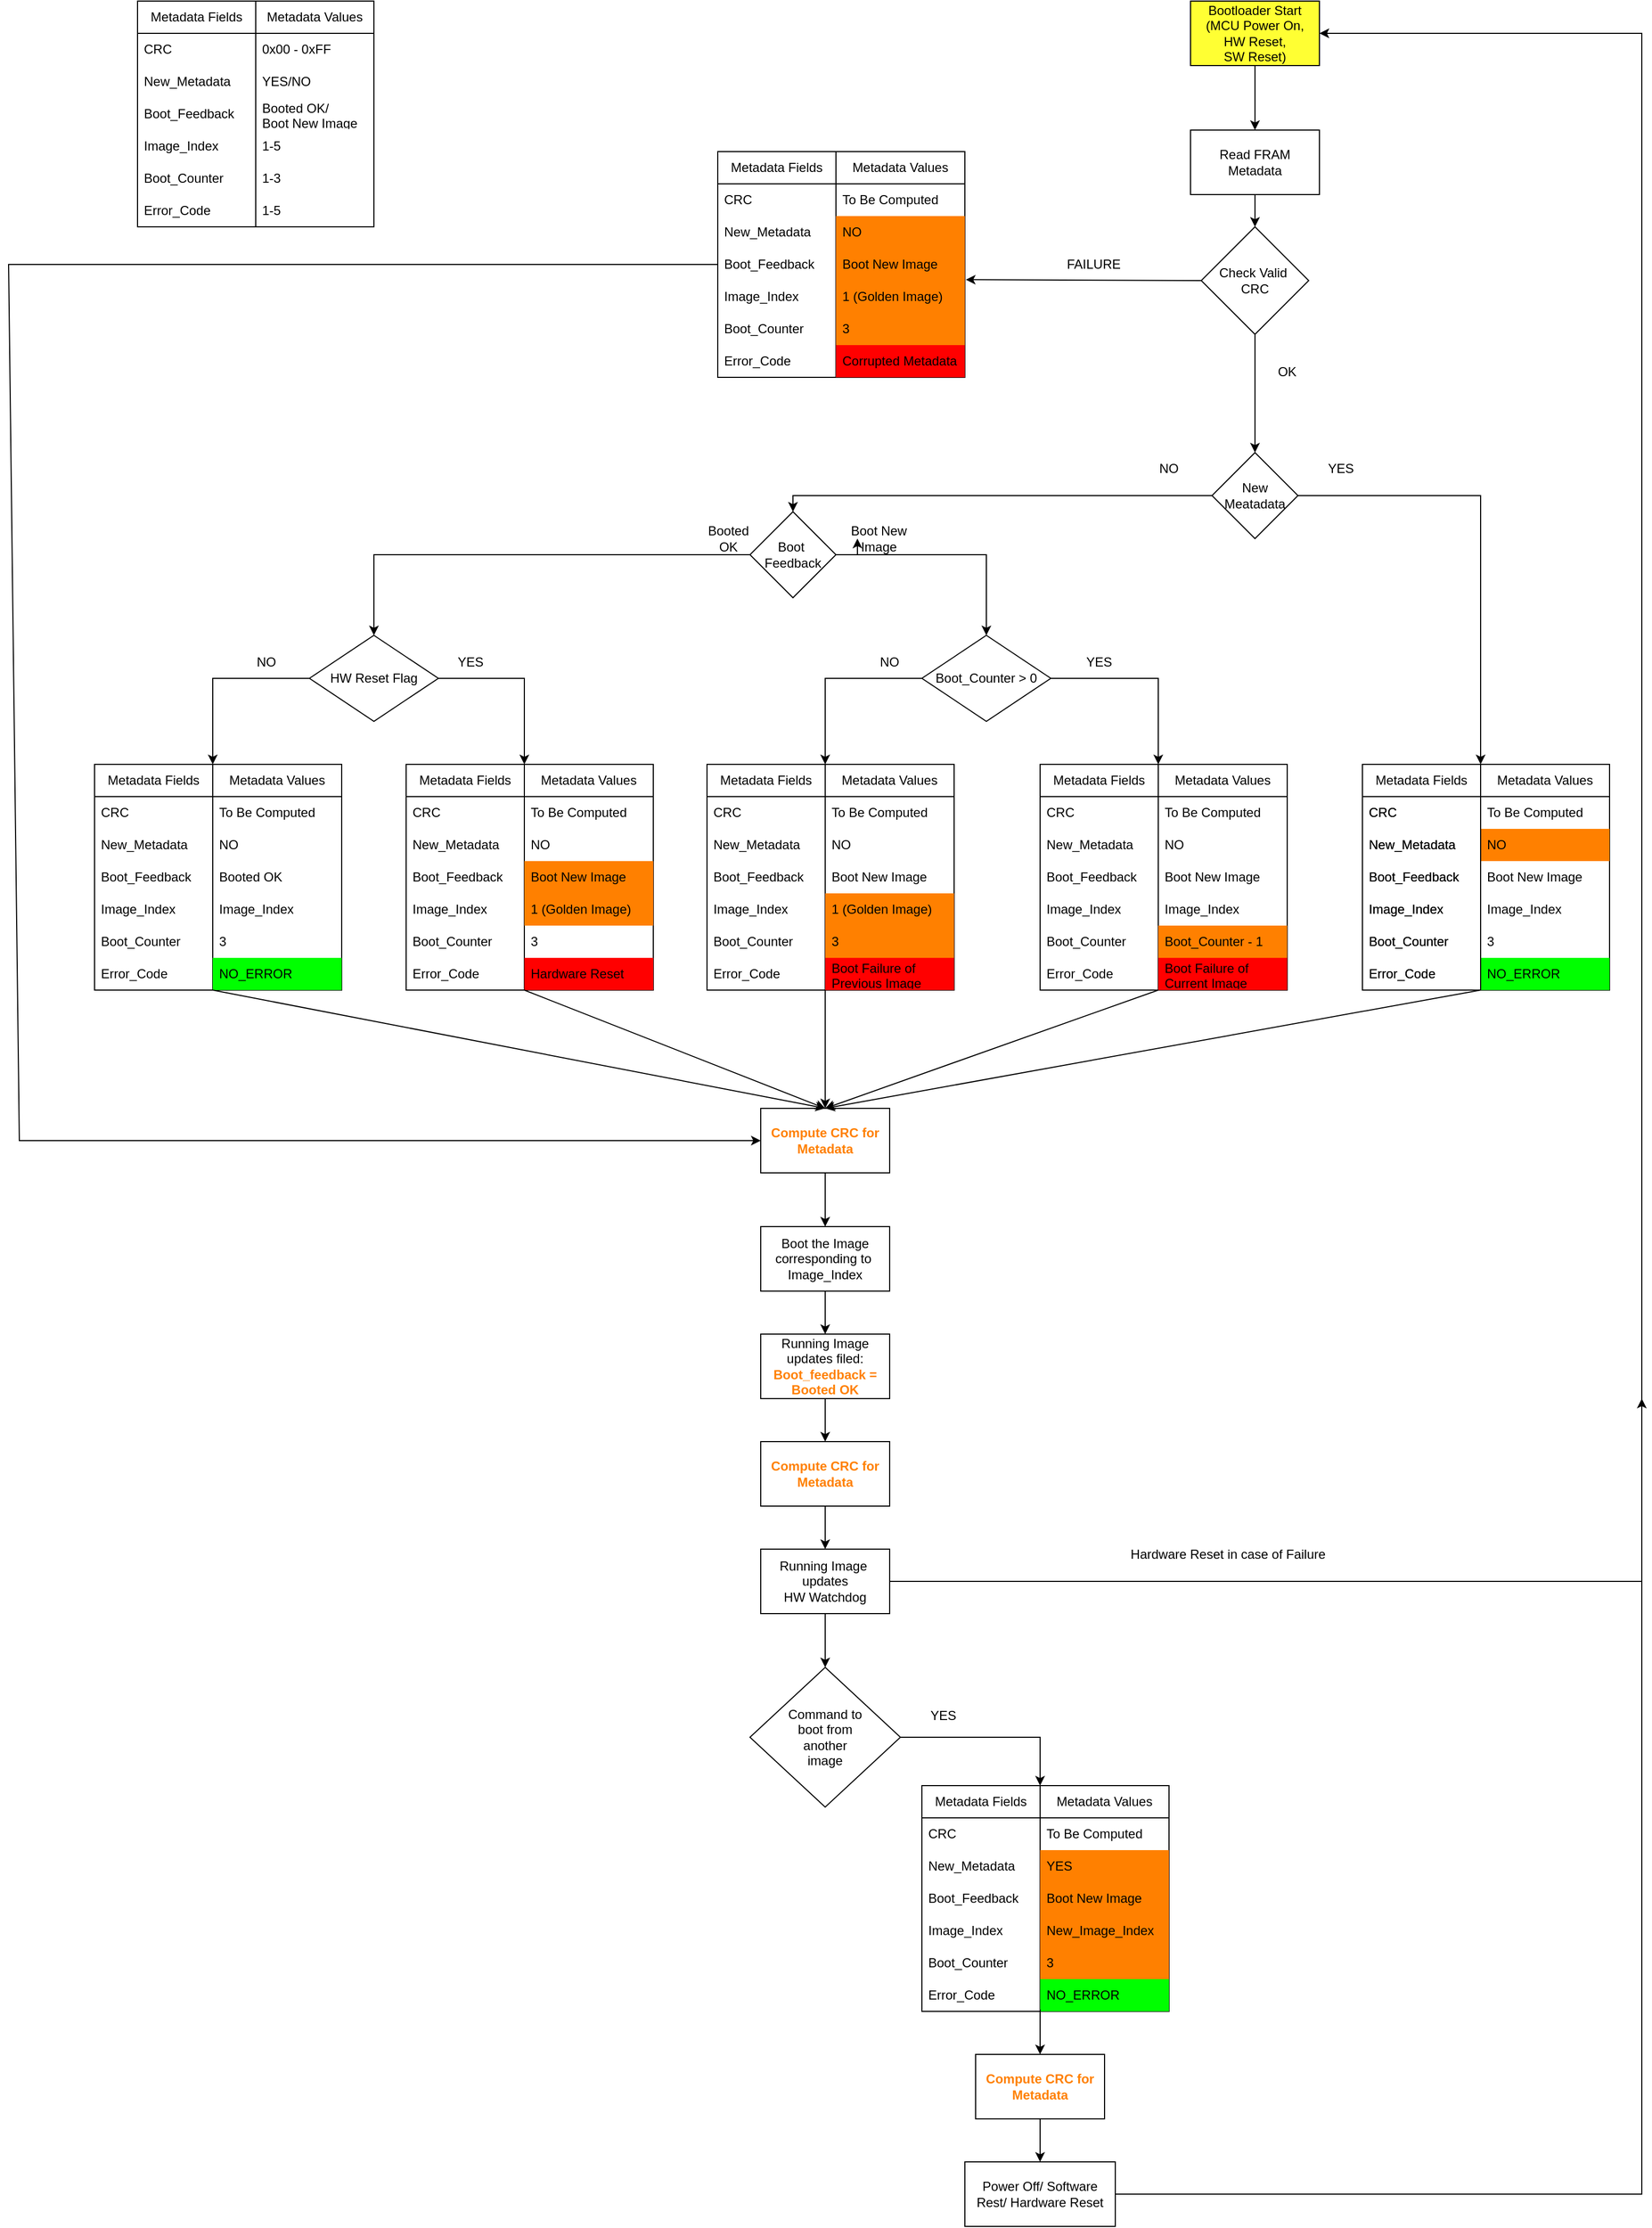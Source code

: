 <mxfile version="27.0.5">
  <diagram name="Pagină-1" id="YL9gTzJ4GiejhfBmmnka">
    <mxGraphModel dx="2792" dy="941" grid="1" gridSize="10" guides="1" tooltips="1" connect="1" arrows="1" fold="1" page="0" pageScale="1" pageWidth="827" pageHeight="1169" math="0" shadow="0">
      <root>
        <mxCell id="0" />
        <mxCell id="1" parent="0" />
        <mxCell id="vtnJJZoKWQAymhNoLsUp-1" value="Bootloader Start&lt;div&gt;(MCU Power On,&lt;/div&gt;&lt;div&gt;HW Reset,&lt;/div&gt;&lt;div&gt;SW Reset)&lt;/div&gt;" style="rounded=0;whiteSpace=wrap;html=1;fillColor=#FFFF33;" vertex="1" parent="1">
          <mxGeometry x="340" y="190" width="120" height="60" as="geometry" />
        </mxCell>
        <mxCell id="vtnJJZoKWQAymhNoLsUp-4" value="Read FRAM Metadata" style="rounded=0;whiteSpace=wrap;html=1;" vertex="1" parent="1">
          <mxGeometry x="340" y="310" width="120" height="60" as="geometry" />
        </mxCell>
        <mxCell id="vtnJJZoKWQAymhNoLsUp-5" value="Check Valid&amp;nbsp;&lt;div&gt;CRC&lt;/div&gt;" style="rhombus;whiteSpace=wrap;html=1;" vertex="1" parent="1">
          <mxGeometry x="350" y="400" width="100" height="100" as="geometry" />
        </mxCell>
        <mxCell id="vtnJJZoKWQAymhNoLsUp-6" value="New Meatadata" style="rhombus;whiteSpace=wrap;html=1;" vertex="1" parent="1">
          <mxGeometry x="360" y="610" width="80" height="80" as="geometry" />
        </mxCell>
        <mxCell id="vtnJJZoKWQAymhNoLsUp-7" value="" style="endArrow=classic;html=1;rounded=0;entryX=1;entryY=0;entryDx=0;entryDy=0;" edge="1" parent="1" target="vtnJJZoKWQAymhNoLsUp-90">
          <mxGeometry width="50" height="50" relative="1" as="geometry">
            <mxPoint x="440" y="650" as="sourcePoint" />
            <mxPoint x="500" y="680" as="targetPoint" />
            <Array as="points">
              <mxPoint x="500" y="650" />
              <mxPoint x="610" y="650" />
            </Array>
          </mxGeometry>
        </mxCell>
        <mxCell id="vtnJJZoKWQAymhNoLsUp-8" value="" style="endArrow=classic;html=1;rounded=0;exitX=0;exitY=0.5;exitDx=0;exitDy=0;entryX=0.5;entryY=0;entryDx=0;entryDy=0;" edge="1" parent="1" source="vtnJJZoKWQAymhNoLsUp-6" target="vtnJJZoKWQAymhNoLsUp-15">
          <mxGeometry width="50" height="50" relative="1" as="geometry">
            <mxPoint x="170" y="655" as="sourcePoint" />
            <mxPoint x="270" y="650" as="targetPoint" />
            <Array as="points">
              <mxPoint x="280" y="650" />
              <mxPoint x="160" y="650" />
              <mxPoint x="-30" y="650" />
            </Array>
          </mxGeometry>
        </mxCell>
        <mxCell id="vtnJJZoKWQAymhNoLsUp-9" value="" style="endArrow=classic;html=1;rounded=0;exitX=0.5;exitY=1;exitDx=0;exitDy=0;" edge="1" parent="1" source="vtnJJZoKWQAymhNoLsUp-1">
          <mxGeometry width="50" height="50" relative="1" as="geometry">
            <mxPoint x="390" y="610" as="sourcePoint" />
            <mxPoint x="400" y="310" as="targetPoint" />
          </mxGeometry>
        </mxCell>
        <mxCell id="vtnJJZoKWQAymhNoLsUp-10" value="" style="endArrow=classic;html=1;rounded=0;exitX=0.5;exitY=1;exitDx=0;exitDy=0;entryX=0.5;entryY=0;entryDx=0;entryDy=0;" edge="1" parent="1" source="vtnJJZoKWQAymhNoLsUp-4" target="vtnJJZoKWQAymhNoLsUp-5">
          <mxGeometry width="50" height="50" relative="1" as="geometry">
            <mxPoint x="390" y="450" as="sourcePoint" />
            <mxPoint x="440" y="400" as="targetPoint" />
          </mxGeometry>
        </mxCell>
        <mxCell id="vtnJJZoKWQAymhNoLsUp-11" value="" style="endArrow=classic;html=1;rounded=0;exitX=0.5;exitY=1;exitDx=0;exitDy=0;entryX=0.5;entryY=0;entryDx=0;entryDy=0;" edge="1" parent="1" source="vtnJJZoKWQAymhNoLsUp-5" target="vtnJJZoKWQAymhNoLsUp-6">
          <mxGeometry width="50" height="50" relative="1" as="geometry">
            <mxPoint x="390" y="450" as="sourcePoint" />
            <mxPoint x="440" y="400" as="targetPoint" />
          </mxGeometry>
        </mxCell>
        <mxCell id="vtnJJZoKWQAymhNoLsUp-12" value="YES" style="text;html=1;align=center;verticalAlign=middle;whiteSpace=wrap;rounded=0;" vertex="1" parent="1">
          <mxGeometry x="450" y="610" width="60" height="30" as="geometry" />
        </mxCell>
        <mxCell id="vtnJJZoKWQAymhNoLsUp-13" value="NO" style="text;html=1;align=center;verticalAlign=middle;whiteSpace=wrap;rounded=0;" vertex="1" parent="1">
          <mxGeometry x="290" y="610" width="60" height="30" as="geometry" />
        </mxCell>
        <mxCell id="vtnJJZoKWQAymhNoLsUp-227" value="" style="edgeStyle=orthogonalEdgeStyle;rounded=0;orthogonalLoop=1;jettySize=auto;html=1;" edge="1" parent="1" source="vtnJJZoKWQAymhNoLsUp-15" target="vtnJJZoKWQAymhNoLsUp-22">
          <mxGeometry relative="1" as="geometry" />
        </mxCell>
        <mxCell id="vtnJJZoKWQAymhNoLsUp-15" value="Boot&amp;nbsp;&lt;div&gt;Feedback&lt;/div&gt;" style="rhombus;whiteSpace=wrap;html=1;" vertex="1" parent="1">
          <mxGeometry x="-70" y="665" width="80" height="80" as="geometry" />
        </mxCell>
        <mxCell id="vtnJJZoKWQAymhNoLsUp-19" value="" style="endArrow=classic;html=1;rounded=0;entryX=0.5;entryY=0;entryDx=0;entryDy=0;" edge="1" parent="1" target="vtnJJZoKWQAymhNoLsUp-162">
          <mxGeometry width="50" height="50" relative="1" as="geometry">
            <mxPoint x="-70" y="705" as="sourcePoint" />
            <mxPoint x="-110" y="745" as="targetPoint" />
            <Array as="points">
              <mxPoint x="-110" y="705" />
              <mxPoint x="-420" y="705" />
            </Array>
          </mxGeometry>
        </mxCell>
        <mxCell id="vtnJJZoKWQAymhNoLsUp-22" value="Boot New Image" style="text;html=1;align=center;verticalAlign=middle;whiteSpace=wrap;rounded=0;" vertex="1" parent="1">
          <mxGeometry x="20" y="675" width="60" height="30" as="geometry" />
        </mxCell>
        <mxCell id="vtnJJZoKWQAymhNoLsUp-23" value="Booted OK" style="text;html=1;align=center;verticalAlign=middle;whiteSpace=wrap;rounded=0;" vertex="1" parent="1">
          <mxGeometry x="-120" y="675" width="60" height="30" as="geometry" />
        </mxCell>
        <mxCell id="vtnJJZoKWQAymhNoLsUp-29" value="" style="endArrow=classic;html=1;rounded=0;exitX=0;exitY=0.5;exitDx=0;exitDy=0;entryX=1.007;entryY=-0.028;entryDx=0;entryDy=0;entryPerimeter=0;" edge="1" parent="1" source="vtnJJZoKWQAymhNoLsUp-5" target="vtnJJZoKWQAymhNoLsUp-70">
          <mxGeometry width="50" height="50" relative="1" as="geometry">
            <mxPoint x="390" y="450" as="sourcePoint" />
            <mxPoint x="280" y="450" as="targetPoint" />
          </mxGeometry>
        </mxCell>
        <mxCell id="vtnJJZoKWQAymhNoLsUp-35" value="Metadata Fields" style="swimlane;fontStyle=0;childLayout=stackLayout;horizontal=1;startSize=30;horizontalStack=0;resizeParent=1;resizeParentMax=0;resizeLast=0;collapsible=1;marginBottom=0;whiteSpace=wrap;html=1;" vertex="1" parent="1">
          <mxGeometry x="-640" y="190" width="110" height="210" as="geometry">
            <mxRectangle x="610" y="60" width="90" height="30" as="alternateBounds" />
          </mxGeometry>
        </mxCell>
        <mxCell id="vtnJJZoKWQAymhNoLsUp-36" value="CRC" style="text;strokeColor=none;fillColor=none;align=left;verticalAlign=middle;spacingLeft=4;spacingRight=4;overflow=hidden;points=[[0,0.5],[1,0.5]];portConstraint=eastwest;rotatable=0;whiteSpace=wrap;html=1;" vertex="1" parent="vtnJJZoKWQAymhNoLsUp-35">
          <mxGeometry y="30" width="110" height="30" as="geometry" />
        </mxCell>
        <mxCell id="vtnJJZoKWQAymhNoLsUp-37" value="New_Metadata" style="text;strokeColor=none;fillColor=none;align=left;verticalAlign=middle;spacingLeft=4;spacingRight=4;overflow=hidden;points=[[0,0.5],[1,0.5]];portConstraint=eastwest;rotatable=0;whiteSpace=wrap;html=1;" vertex="1" parent="vtnJJZoKWQAymhNoLsUp-35">
          <mxGeometry y="60" width="110" height="30" as="geometry" />
        </mxCell>
        <mxCell id="vtnJJZoKWQAymhNoLsUp-39" value="Boot_Feedback" style="text;strokeColor=none;fillColor=none;align=left;verticalAlign=middle;spacingLeft=4;spacingRight=4;overflow=hidden;points=[[0,0.5],[1,0.5]];portConstraint=eastwest;rotatable=0;whiteSpace=wrap;html=1;" vertex="1" parent="vtnJJZoKWQAymhNoLsUp-35">
          <mxGeometry y="90" width="110" height="30" as="geometry" />
        </mxCell>
        <mxCell id="vtnJJZoKWQAymhNoLsUp-40" value="Image_Index" style="text;strokeColor=none;fillColor=none;align=left;verticalAlign=middle;spacingLeft=4;spacingRight=4;overflow=hidden;points=[[0,0.5],[1,0.5]];portConstraint=eastwest;rotatable=0;whiteSpace=wrap;html=1;" vertex="1" parent="vtnJJZoKWQAymhNoLsUp-35">
          <mxGeometry y="120" width="110" height="30" as="geometry" />
        </mxCell>
        <mxCell id="vtnJJZoKWQAymhNoLsUp-44" value="Boot_Counter" style="text;strokeColor=none;fillColor=none;align=left;verticalAlign=middle;spacingLeft=4;spacingRight=4;overflow=hidden;points=[[0,0.5],[1,0.5]];portConstraint=eastwest;rotatable=0;whiteSpace=wrap;html=1;" vertex="1" parent="vtnJJZoKWQAymhNoLsUp-35">
          <mxGeometry y="150" width="110" height="30" as="geometry" />
        </mxCell>
        <mxCell id="vtnJJZoKWQAymhNoLsUp-38" value="Error_Code" style="text;strokeColor=none;fillColor=none;align=left;verticalAlign=middle;spacingLeft=4;spacingRight=4;overflow=hidden;points=[[0,0.5],[1,0.5]];portConstraint=eastwest;rotatable=0;whiteSpace=wrap;html=1;" vertex="1" parent="vtnJJZoKWQAymhNoLsUp-35">
          <mxGeometry y="180" width="110" height="30" as="geometry" />
        </mxCell>
        <mxCell id="vtnJJZoKWQAymhNoLsUp-43" style="edgeStyle=orthogonalEdgeStyle;rounded=0;orthogonalLoop=1;jettySize=auto;html=1;exitX=1;exitY=0.5;exitDx=0;exitDy=0;" edge="1" parent="vtnJJZoKWQAymhNoLsUp-35" source="vtnJJZoKWQAymhNoLsUp-39" target="vtnJJZoKWQAymhNoLsUp-39">
          <mxGeometry relative="1" as="geometry" />
        </mxCell>
        <mxCell id="vtnJJZoKWQAymhNoLsUp-50" value="Metadata Values" style="swimlane;fontStyle=0;childLayout=stackLayout;horizontal=1;startSize=30;horizontalStack=0;resizeParent=1;resizeParentMax=0;resizeLast=0;collapsible=1;marginBottom=0;whiteSpace=wrap;html=1;" vertex="1" parent="1">
          <mxGeometry x="-530" y="190" width="110" height="210" as="geometry">
            <mxRectangle x="610" y="60" width="90" height="30" as="alternateBounds" />
          </mxGeometry>
        </mxCell>
        <mxCell id="vtnJJZoKWQAymhNoLsUp-51" value="0x00 - 0xFF" style="text;strokeColor=none;fillColor=none;align=left;verticalAlign=middle;spacingLeft=4;spacingRight=4;overflow=hidden;points=[[0,0.5],[1,0.5]];portConstraint=eastwest;rotatable=0;whiteSpace=wrap;html=1;" vertex="1" parent="vtnJJZoKWQAymhNoLsUp-50">
          <mxGeometry y="30" width="110" height="30" as="geometry" />
        </mxCell>
        <mxCell id="vtnJJZoKWQAymhNoLsUp-52" value="YES/NO" style="text;strokeColor=none;fillColor=none;align=left;verticalAlign=middle;spacingLeft=4;spacingRight=4;overflow=hidden;points=[[0,0.5],[1,0.5]];portConstraint=eastwest;rotatable=0;whiteSpace=wrap;html=1;" vertex="1" parent="vtnJJZoKWQAymhNoLsUp-50">
          <mxGeometry y="60" width="110" height="30" as="geometry" />
        </mxCell>
        <mxCell id="vtnJJZoKWQAymhNoLsUp-53" value="Booted OK/&lt;div&gt;Boot New Image&lt;/div&gt;" style="text;strokeColor=none;fillColor=none;align=left;verticalAlign=middle;spacingLeft=4;spacingRight=4;overflow=hidden;points=[[0,0.5],[1,0.5]];portConstraint=eastwest;rotatable=0;whiteSpace=wrap;html=1;" vertex="1" parent="vtnJJZoKWQAymhNoLsUp-50">
          <mxGeometry y="90" width="110" height="30" as="geometry" />
        </mxCell>
        <mxCell id="vtnJJZoKWQAymhNoLsUp-54" value="1-5" style="text;strokeColor=none;fillColor=none;align=left;verticalAlign=middle;spacingLeft=4;spacingRight=4;overflow=hidden;points=[[0,0.5],[1,0.5]];portConstraint=eastwest;rotatable=0;whiteSpace=wrap;html=1;" vertex="1" parent="vtnJJZoKWQAymhNoLsUp-50">
          <mxGeometry y="120" width="110" height="30" as="geometry" />
        </mxCell>
        <mxCell id="vtnJJZoKWQAymhNoLsUp-55" value="1-3" style="text;strokeColor=none;fillColor=none;align=left;verticalAlign=middle;spacingLeft=4;spacingRight=4;overflow=hidden;points=[[0,0.5],[1,0.5]];portConstraint=eastwest;rotatable=0;whiteSpace=wrap;html=1;" vertex="1" parent="vtnJJZoKWQAymhNoLsUp-50">
          <mxGeometry y="150" width="110" height="30" as="geometry" />
        </mxCell>
        <mxCell id="vtnJJZoKWQAymhNoLsUp-56" value="1-5" style="text;strokeColor=none;fillColor=none;align=left;verticalAlign=middle;spacingLeft=4;spacingRight=4;overflow=hidden;points=[[0,0.5],[1,0.5]];portConstraint=eastwest;rotatable=0;whiteSpace=wrap;html=1;" vertex="1" parent="vtnJJZoKWQAymhNoLsUp-50">
          <mxGeometry y="180" width="110" height="30" as="geometry" />
        </mxCell>
        <mxCell id="vtnJJZoKWQAymhNoLsUp-57" style="edgeStyle=orthogonalEdgeStyle;rounded=0;orthogonalLoop=1;jettySize=auto;html=1;exitX=1;exitY=0.5;exitDx=0;exitDy=0;" edge="1" parent="vtnJJZoKWQAymhNoLsUp-50" source="vtnJJZoKWQAymhNoLsUp-53" target="vtnJJZoKWQAymhNoLsUp-53">
          <mxGeometry relative="1" as="geometry" />
        </mxCell>
        <mxCell id="vtnJJZoKWQAymhNoLsUp-58" value="Metadata Fields" style="swimlane;fontStyle=0;childLayout=stackLayout;horizontal=1;startSize=30;horizontalStack=0;resizeParent=1;resizeParentMax=0;resizeLast=0;collapsible=1;marginBottom=0;whiteSpace=wrap;html=1;" vertex="1" parent="1">
          <mxGeometry x="-100" y="330" width="110" height="210" as="geometry">
            <mxRectangle x="610" y="60" width="90" height="30" as="alternateBounds" />
          </mxGeometry>
        </mxCell>
        <mxCell id="vtnJJZoKWQAymhNoLsUp-59" value="CRC" style="text;strokeColor=none;fillColor=none;align=left;verticalAlign=middle;spacingLeft=4;spacingRight=4;overflow=hidden;points=[[0,0.5],[1,0.5]];portConstraint=eastwest;rotatable=0;whiteSpace=wrap;html=1;" vertex="1" parent="vtnJJZoKWQAymhNoLsUp-58">
          <mxGeometry y="30" width="110" height="30" as="geometry" />
        </mxCell>
        <mxCell id="vtnJJZoKWQAymhNoLsUp-60" value="New_Metadata" style="text;strokeColor=none;fillColor=none;align=left;verticalAlign=middle;spacingLeft=4;spacingRight=4;overflow=hidden;points=[[0,0.5],[1,0.5]];portConstraint=eastwest;rotatable=0;whiteSpace=wrap;html=1;" vertex="1" parent="vtnJJZoKWQAymhNoLsUp-58">
          <mxGeometry y="60" width="110" height="30" as="geometry" />
        </mxCell>
        <mxCell id="vtnJJZoKWQAymhNoLsUp-61" value="Boot_Feedback" style="text;strokeColor=none;fillColor=none;align=left;verticalAlign=middle;spacingLeft=4;spacingRight=4;overflow=hidden;points=[[0,0.5],[1,0.5]];portConstraint=eastwest;rotatable=0;whiteSpace=wrap;html=1;" vertex="1" parent="vtnJJZoKWQAymhNoLsUp-58">
          <mxGeometry y="90" width="110" height="30" as="geometry" />
        </mxCell>
        <mxCell id="vtnJJZoKWQAymhNoLsUp-62" value="Image_Index" style="text;strokeColor=none;fillColor=none;align=left;verticalAlign=middle;spacingLeft=4;spacingRight=4;overflow=hidden;points=[[0,0.5],[1,0.5]];portConstraint=eastwest;rotatable=0;whiteSpace=wrap;html=1;" vertex="1" parent="vtnJJZoKWQAymhNoLsUp-58">
          <mxGeometry y="120" width="110" height="30" as="geometry" />
        </mxCell>
        <mxCell id="vtnJJZoKWQAymhNoLsUp-63" value="Boot_Counter" style="text;strokeColor=none;fillColor=none;align=left;verticalAlign=middle;spacingLeft=4;spacingRight=4;overflow=hidden;points=[[0,0.5],[1,0.5]];portConstraint=eastwest;rotatable=0;whiteSpace=wrap;html=1;" vertex="1" parent="vtnJJZoKWQAymhNoLsUp-58">
          <mxGeometry y="150" width="110" height="30" as="geometry" />
        </mxCell>
        <mxCell id="vtnJJZoKWQAymhNoLsUp-64" value="Error_Code" style="text;strokeColor=none;fillColor=none;align=left;verticalAlign=middle;spacingLeft=4;spacingRight=4;overflow=hidden;points=[[0,0.5],[1,0.5]];portConstraint=eastwest;rotatable=0;whiteSpace=wrap;html=1;" vertex="1" parent="vtnJJZoKWQAymhNoLsUp-58">
          <mxGeometry y="180" width="110" height="30" as="geometry" />
        </mxCell>
        <mxCell id="vtnJJZoKWQAymhNoLsUp-65" style="edgeStyle=orthogonalEdgeStyle;rounded=0;orthogonalLoop=1;jettySize=auto;html=1;exitX=1;exitY=0.5;exitDx=0;exitDy=0;" edge="1" parent="vtnJJZoKWQAymhNoLsUp-58" source="vtnJJZoKWQAymhNoLsUp-61" target="vtnJJZoKWQAymhNoLsUp-61">
          <mxGeometry relative="1" as="geometry" />
        </mxCell>
        <mxCell id="vtnJJZoKWQAymhNoLsUp-66" value="Metadata Values" style="swimlane;fontStyle=0;childLayout=stackLayout;horizontal=1;startSize=30;horizontalStack=0;resizeParent=1;resizeParentMax=0;resizeLast=0;collapsible=1;marginBottom=0;whiteSpace=wrap;html=1;" vertex="1" parent="1">
          <mxGeometry x="10" y="330" width="120" height="210" as="geometry">
            <mxRectangle x="610" y="60" width="90" height="30" as="alternateBounds" />
          </mxGeometry>
        </mxCell>
        <mxCell id="vtnJJZoKWQAymhNoLsUp-67" value="To Be Computed" style="text;strokeColor=none;fillColor=none;align=left;verticalAlign=middle;spacingLeft=4;spacingRight=4;overflow=hidden;points=[[0,0.5],[1,0.5]];portConstraint=eastwest;rotatable=0;whiteSpace=wrap;html=1;" vertex="1" parent="vtnJJZoKWQAymhNoLsUp-66">
          <mxGeometry y="30" width="120" height="30" as="geometry" />
        </mxCell>
        <mxCell id="vtnJJZoKWQAymhNoLsUp-68" value="NO" style="text;strokeColor=none;fillColor=#FF8000;align=left;verticalAlign=middle;spacingLeft=4;spacingRight=4;overflow=hidden;points=[[0,0.5],[1,0.5]];portConstraint=eastwest;rotatable=0;whiteSpace=wrap;html=1;" vertex="1" parent="vtnJJZoKWQAymhNoLsUp-66">
          <mxGeometry y="60" width="120" height="30" as="geometry" />
        </mxCell>
        <mxCell id="vtnJJZoKWQAymhNoLsUp-69" value="Boot New Image" style="text;strokeColor=none;fillColor=#FF8000;align=left;verticalAlign=middle;spacingLeft=4;spacingRight=4;overflow=hidden;points=[[0,0.5],[1,0.5]];portConstraint=eastwest;rotatable=0;whiteSpace=wrap;html=1;" vertex="1" parent="vtnJJZoKWQAymhNoLsUp-66">
          <mxGeometry y="90" width="120" height="30" as="geometry" />
        </mxCell>
        <mxCell id="vtnJJZoKWQAymhNoLsUp-70" value="1 (Golden Image)" style="text;strokeColor=none;fillColor=#FF8000;align=left;verticalAlign=middle;spacingLeft=4;spacingRight=4;overflow=hidden;points=[[0,0.5],[1,0.5]];portConstraint=eastwest;rotatable=0;whiteSpace=wrap;html=1;" vertex="1" parent="vtnJJZoKWQAymhNoLsUp-66">
          <mxGeometry y="120" width="120" height="30" as="geometry" />
        </mxCell>
        <mxCell id="vtnJJZoKWQAymhNoLsUp-71" value="3" style="text;strokeColor=none;fillColor=#FF8000;align=left;verticalAlign=middle;spacingLeft=4;spacingRight=4;overflow=hidden;points=[[0,0.5],[1,0.5]];portConstraint=eastwest;rotatable=0;whiteSpace=wrap;html=1;" vertex="1" parent="vtnJJZoKWQAymhNoLsUp-66">
          <mxGeometry y="150" width="120" height="30" as="geometry" />
        </mxCell>
        <mxCell id="vtnJJZoKWQAymhNoLsUp-72" value="Corrupted Metadata" style="text;strokeColor=none;fillColor=#FF0000;align=left;verticalAlign=middle;spacingLeft=4;spacingRight=4;overflow=hidden;points=[[0,0.5],[1,0.5]];portConstraint=eastwest;rotatable=0;whiteSpace=wrap;html=1;" vertex="1" parent="vtnJJZoKWQAymhNoLsUp-66">
          <mxGeometry y="180" width="120" height="30" as="geometry" />
        </mxCell>
        <mxCell id="vtnJJZoKWQAymhNoLsUp-73" style="edgeStyle=orthogonalEdgeStyle;rounded=0;orthogonalLoop=1;jettySize=auto;html=1;exitX=1;exitY=0.5;exitDx=0;exitDy=0;" edge="1" parent="vtnJJZoKWQAymhNoLsUp-66" source="vtnJJZoKWQAymhNoLsUp-69" target="vtnJJZoKWQAymhNoLsUp-69">
          <mxGeometry relative="1" as="geometry" />
        </mxCell>
        <mxCell id="vtnJJZoKWQAymhNoLsUp-74" value="Metadata Fields" style="swimlane;fontStyle=0;childLayout=stackLayout;horizontal=1;startSize=30;horizontalStack=0;resizeParent=1;resizeParentMax=0;resizeLast=0;collapsible=1;marginBottom=0;whiteSpace=wrap;html=1;" vertex="1" parent="1">
          <mxGeometry x="200" y="900" width="110" height="210" as="geometry">
            <mxRectangle x="610" y="60" width="90" height="30" as="alternateBounds" />
          </mxGeometry>
        </mxCell>
        <mxCell id="vtnJJZoKWQAymhNoLsUp-75" value="CRC" style="text;strokeColor=none;fillColor=none;align=left;verticalAlign=middle;spacingLeft=4;spacingRight=4;overflow=hidden;points=[[0,0.5],[1,0.5]];portConstraint=eastwest;rotatable=0;whiteSpace=wrap;html=1;" vertex="1" parent="vtnJJZoKWQAymhNoLsUp-74">
          <mxGeometry y="30" width="110" height="30" as="geometry" />
        </mxCell>
        <mxCell id="vtnJJZoKWQAymhNoLsUp-76" value="New_Metadata" style="text;strokeColor=none;fillColor=none;align=left;verticalAlign=middle;spacingLeft=4;spacingRight=4;overflow=hidden;points=[[0,0.5],[1,0.5]];portConstraint=eastwest;rotatable=0;whiteSpace=wrap;html=1;" vertex="1" parent="vtnJJZoKWQAymhNoLsUp-74">
          <mxGeometry y="60" width="110" height="30" as="geometry" />
        </mxCell>
        <mxCell id="vtnJJZoKWQAymhNoLsUp-77" value="Boot_Feedback" style="text;strokeColor=none;fillColor=none;align=left;verticalAlign=middle;spacingLeft=4;spacingRight=4;overflow=hidden;points=[[0,0.5],[1,0.5]];portConstraint=eastwest;rotatable=0;whiteSpace=wrap;html=1;" vertex="1" parent="vtnJJZoKWQAymhNoLsUp-74">
          <mxGeometry y="90" width="110" height="30" as="geometry" />
        </mxCell>
        <mxCell id="vtnJJZoKWQAymhNoLsUp-78" value="Image_Index" style="text;strokeColor=none;fillColor=none;align=left;verticalAlign=middle;spacingLeft=4;spacingRight=4;overflow=hidden;points=[[0,0.5],[1,0.5]];portConstraint=eastwest;rotatable=0;whiteSpace=wrap;html=1;" vertex="1" parent="vtnJJZoKWQAymhNoLsUp-74">
          <mxGeometry y="120" width="110" height="30" as="geometry" />
        </mxCell>
        <mxCell id="vtnJJZoKWQAymhNoLsUp-79" value="Boot_Counter" style="text;strokeColor=none;fillColor=none;align=left;verticalAlign=middle;spacingLeft=4;spacingRight=4;overflow=hidden;points=[[0,0.5],[1,0.5]];portConstraint=eastwest;rotatable=0;whiteSpace=wrap;html=1;" vertex="1" parent="vtnJJZoKWQAymhNoLsUp-74">
          <mxGeometry y="150" width="110" height="30" as="geometry" />
        </mxCell>
        <mxCell id="vtnJJZoKWQAymhNoLsUp-80" value="Error_Code" style="text;strokeColor=none;fillColor=none;align=left;verticalAlign=middle;spacingLeft=4;spacingRight=4;overflow=hidden;points=[[0,0.5],[1,0.5]];portConstraint=eastwest;rotatable=0;whiteSpace=wrap;html=1;" vertex="1" parent="vtnJJZoKWQAymhNoLsUp-74">
          <mxGeometry y="180" width="110" height="30" as="geometry" />
        </mxCell>
        <mxCell id="vtnJJZoKWQAymhNoLsUp-81" style="edgeStyle=orthogonalEdgeStyle;rounded=0;orthogonalLoop=1;jettySize=auto;html=1;exitX=1;exitY=0.5;exitDx=0;exitDy=0;" edge="1" parent="vtnJJZoKWQAymhNoLsUp-74" source="vtnJJZoKWQAymhNoLsUp-77" target="vtnJJZoKWQAymhNoLsUp-77">
          <mxGeometry relative="1" as="geometry" />
        </mxCell>
        <mxCell id="vtnJJZoKWQAymhNoLsUp-82" value="Metadata Values" style="swimlane;fontStyle=0;childLayout=stackLayout;horizontal=1;startSize=30;horizontalStack=0;resizeParent=1;resizeParentMax=0;resizeLast=0;collapsible=1;marginBottom=0;whiteSpace=wrap;html=1;" vertex="1" parent="1">
          <mxGeometry x="310" y="900" width="120" height="210" as="geometry">
            <mxRectangle x="610" y="60" width="90" height="30" as="alternateBounds" />
          </mxGeometry>
        </mxCell>
        <mxCell id="vtnJJZoKWQAymhNoLsUp-83" value="To Be Computed" style="text;strokeColor=none;fillColor=none;align=left;verticalAlign=middle;spacingLeft=4;spacingRight=4;overflow=hidden;points=[[0,0.5],[1,0.5]];portConstraint=eastwest;rotatable=0;whiteSpace=wrap;html=1;" vertex="1" parent="vtnJJZoKWQAymhNoLsUp-82">
          <mxGeometry y="30" width="120" height="30" as="geometry" />
        </mxCell>
        <mxCell id="vtnJJZoKWQAymhNoLsUp-84" value="NO" style="text;strokeColor=none;fillColor=none;align=left;verticalAlign=middle;spacingLeft=4;spacingRight=4;overflow=hidden;points=[[0,0.5],[1,0.5]];portConstraint=eastwest;rotatable=0;whiteSpace=wrap;html=1;" vertex="1" parent="vtnJJZoKWQAymhNoLsUp-82">
          <mxGeometry y="60" width="120" height="30" as="geometry" />
        </mxCell>
        <mxCell id="vtnJJZoKWQAymhNoLsUp-85" value="Boot New Image" style="text;strokeColor=none;fillColor=none;align=left;verticalAlign=middle;spacingLeft=4;spacingRight=4;overflow=hidden;points=[[0,0.5],[1,0.5]];portConstraint=eastwest;rotatable=0;whiteSpace=wrap;html=1;" vertex="1" parent="vtnJJZoKWQAymhNoLsUp-82">
          <mxGeometry y="90" width="120" height="30" as="geometry" />
        </mxCell>
        <mxCell id="vtnJJZoKWQAymhNoLsUp-86" value="Image_Index&amp;nbsp;" style="text;strokeColor=none;fillColor=none;align=left;verticalAlign=middle;spacingLeft=4;spacingRight=4;overflow=hidden;points=[[0,0.5],[1,0.5]];portConstraint=eastwest;rotatable=0;whiteSpace=wrap;html=1;" vertex="1" parent="vtnJJZoKWQAymhNoLsUp-82">
          <mxGeometry y="120" width="120" height="30" as="geometry" />
        </mxCell>
        <mxCell id="vtnJJZoKWQAymhNoLsUp-87" value="Boot_Counter - 1" style="text;strokeColor=none;fillColor=#FF8000;align=left;verticalAlign=middle;spacingLeft=4;spacingRight=4;overflow=hidden;points=[[0,0.5],[1,0.5]];portConstraint=eastwest;rotatable=0;whiteSpace=wrap;html=1;" vertex="1" parent="vtnJJZoKWQAymhNoLsUp-82">
          <mxGeometry y="150" width="120" height="30" as="geometry" />
        </mxCell>
        <mxCell id="vtnJJZoKWQAymhNoLsUp-88" value="Boot Failure of Current Image" style="text;strokeColor=none;fillColor=#FF0000;align=left;verticalAlign=middle;spacingLeft=4;spacingRight=4;overflow=hidden;points=[[0,0.5],[1,0.5]];portConstraint=eastwest;rotatable=0;whiteSpace=wrap;html=1;" vertex="1" parent="vtnJJZoKWQAymhNoLsUp-82">
          <mxGeometry y="180" width="120" height="30" as="geometry" />
        </mxCell>
        <mxCell id="vtnJJZoKWQAymhNoLsUp-89" style="edgeStyle=orthogonalEdgeStyle;rounded=0;orthogonalLoop=1;jettySize=auto;html=1;exitX=1;exitY=0.5;exitDx=0;exitDy=0;" edge="1" parent="vtnJJZoKWQAymhNoLsUp-82" source="vtnJJZoKWQAymhNoLsUp-85" target="vtnJJZoKWQAymhNoLsUp-85">
          <mxGeometry relative="1" as="geometry" />
        </mxCell>
        <mxCell id="vtnJJZoKWQAymhNoLsUp-90" value="Metadata Fields" style="swimlane;fontStyle=0;childLayout=stackLayout;horizontal=1;startSize=30;horizontalStack=0;resizeParent=1;resizeParentMax=0;resizeLast=0;collapsible=1;marginBottom=0;whiteSpace=wrap;html=1;" vertex="1" parent="1">
          <mxGeometry x="500" y="900" width="110" height="210" as="geometry">
            <mxRectangle x="610" y="60" width="90" height="30" as="alternateBounds" />
          </mxGeometry>
        </mxCell>
        <mxCell id="vtnJJZoKWQAymhNoLsUp-91" value="CRC" style="text;strokeColor=none;fillColor=none;align=left;verticalAlign=middle;spacingLeft=4;spacingRight=4;overflow=hidden;points=[[0,0.5],[1,0.5]];portConstraint=eastwest;rotatable=0;whiteSpace=wrap;html=1;" vertex="1" parent="vtnJJZoKWQAymhNoLsUp-90">
          <mxGeometry y="30" width="110" height="30" as="geometry" />
        </mxCell>
        <mxCell id="vtnJJZoKWQAymhNoLsUp-92" value="New_Metadata" style="text;strokeColor=none;fillColor=none;align=left;verticalAlign=middle;spacingLeft=4;spacingRight=4;overflow=hidden;points=[[0,0.5],[1,0.5]];portConstraint=eastwest;rotatable=0;whiteSpace=wrap;html=1;" vertex="1" parent="vtnJJZoKWQAymhNoLsUp-90">
          <mxGeometry y="60" width="110" height="30" as="geometry" />
        </mxCell>
        <mxCell id="vtnJJZoKWQAymhNoLsUp-93" value="Boot_Feedback" style="text;strokeColor=none;fillColor=none;align=left;verticalAlign=middle;spacingLeft=4;spacingRight=4;overflow=hidden;points=[[0,0.5],[1,0.5]];portConstraint=eastwest;rotatable=0;whiteSpace=wrap;html=1;" vertex="1" parent="vtnJJZoKWQAymhNoLsUp-90">
          <mxGeometry y="90" width="110" height="30" as="geometry" />
        </mxCell>
        <mxCell id="vtnJJZoKWQAymhNoLsUp-94" value="Image_Index" style="text;strokeColor=none;fillColor=none;align=left;verticalAlign=middle;spacingLeft=4;spacingRight=4;overflow=hidden;points=[[0,0.5],[1,0.5]];portConstraint=eastwest;rotatable=0;whiteSpace=wrap;html=1;" vertex="1" parent="vtnJJZoKWQAymhNoLsUp-90">
          <mxGeometry y="120" width="110" height="30" as="geometry" />
        </mxCell>
        <mxCell id="vtnJJZoKWQAymhNoLsUp-95" value="Boot_Counter" style="text;strokeColor=none;fillColor=none;align=left;verticalAlign=middle;spacingLeft=4;spacingRight=4;overflow=hidden;points=[[0,0.5],[1,0.5]];portConstraint=eastwest;rotatable=0;whiteSpace=wrap;html=1;" vertex="1" parent="vtnJJZoKWQAymhNoLsUp-90">
          <mxGeometry y="150" width="110" height="30" as="geometry" />
        </mxCell>
        <mxCell id="vtnJJZoKWQAymhNoLsUp-96" value="Error_Code" style="text;strokeColor=none;fillColor=none;align=left;verticalAlign=middle;spacingLeft=4;spacingRight=4;overflow=hidden;points=[[0,0.5],[1,0.5]];portConstraint=eastwest;rotatable=0;whiteSpace=wrap;html=1;" vertex="1" parent="vtnJJZoKWQAymhNoLsUp-90">
          <mxGeometry y="180" width="110" height="30" as="geometry" />
        </mxCell>
        <mxCell id="vtnJJZoKWQAymhNoLsUp-97" style="edgeStyle=orthogonalEdgeStyle;rounded=0;orthogonalLoop=1;jettySize=auto;html=1;exitX=1;exitY=0.5;exitDx=0;exitDy=0;" edge="1" parent="vtnJJZoKWQAymhNoLsUp-90" source="vtnJJZoKWQAymhNoLsUp-93" target="vtnJJZoKWQAymhNoLsUp-93">
          <mxGeometry relative="1" as="geometry" />
        </mxCell>
        <mxCell id="vtnJJZoKWQAymhNoLsUp-98" value="Metadata Values" style="swimlane;fontStyle=0;childLayout=stackLayout;horizontal=1;startSize=30;horizontalStack=0;resizeParent=1;resizeParentMax=0;resizeLast=0;collapsible=1;marginBottom=0;whiteSpace=wrap;html=1;" vertex="1" parent="1">
          <mxGeometry x="610" y="900" width="120" height="210" as="geometry">
            <mxRectangle x="610" y="60" width="90" height="30" as="alternateBounds" />
          </mxGeometry>
        </mxCell>
        <mxCell id="vtnJJZoKWQAymhNoLsUp-99" value="To Be Computed" style="text;strokeColor=none;fillColor=none;align=left;verticalAlign=middle;spacingLeft=4;spacingRight=4;overflow=hidden;points=[[0,0.5],[1,0.5]];portConstraint=eastwest;rotatable=0;whiteSpace=wrap;html=1;" vertex="1" parent="vtnJJZoKWQAymhNoLsUp-98">
          <mxGeometry y="30" width="120" height="30" as="geometry" />
        </mxCell>
        <mxCell id="vtnJJZoKWQAymhNoLsUp-100" value="NO" style="text;strokeColor=none;fillColor=#FF8000;align=left;verticalAlign=middle;spacingLeft=4;spacingRight=4;overflow=hidden;points=[[0,0.5],[1,0.5]];portConstraint=eastwest;rotatable=0;whiteSpace=wrap;html=1;" vertex="1" parent="vtnJJZoKWQAymhNoLsUp-98">
          <mxGeometry y="60" width="120" height="30" as="geometry" />
        </mxCell>
        <mxCell id="vtnJJZoKWQAymhNoLsUp-101" value="Boot New Image" style="text;strokeColor=none;fillColor=none;align=left;verticalAlign=middle;spacingLeft=4;spacingRight=4;overflow=hidden;points=[[0,0.5],[1,0.5]];portConstraint=eastwest;rotatable=0;whiteSpace=wrap;html=1;" vertex="1" parent="vtnJJZoKWQAymhNoLsUp-98">
          <mxGeometry y="90" width="120" height="30" as="geometry" />
        </mxCell>
        <mxCell id="vtnJJZoKWQAymhNoLsUp-102" value="Image_Index&amp;nbsp;" style="text;strokeColor=none;fillColor=none;align=left;verticalAlign=middle;spacingLeft=4;spacingRight=4;overflow=hidden;points=[[0,0.5],[1,0.5]];portConstraint=eastwest;rotatable=0;whiteSpace=wrap;html=1;" vertex="1" parent="vtnJJZoKWQAymhNoLsUp-98">
          <mxGeometry y="120" width="120" height="30" as="geometry" />
        </mxCell>
        <mxCell id="vtnJJZoKWQAymhNoLsUp-103" value="3" style="text;strokeColor=none;fillColor=none;align=left;verticalAlign=middle;spacingLeft=4;spacingRight=4;overflow=hidden;points=[[0,0.5],[1,0.5]];portConstraint=eastwest;rotatable=0;whiteSpace=wrap;html=1;" vertex="1" parent="vtnJJZoKWQAymhNoLsUp-98">
          <mxGeometry y="150" width="120" height="30" as="geometry" />
        </mxCell>
        <mxCell id="vtnJJZoKWQAymhNoLsUp-104" value="NO_ERROR" style="text;strokeColor=none;fillColor=#00FF00;align=left;verticalAlign=middle;spacingLeft=4;spacingRight=4;overflow=hidden;points=[[0,0.5],[1,0.5]];portConstraint=eastwest;rotatable=0;whiteSpace=wrap;html=1;" vertex="1" parent="vtnJJZoKWQAymhNoLsUp-98">
          <mxGeometry y="180" width="120" height="30" as="geometry" />
        </mxCell>
        <mxCell id="vtnJJZoKWQAymhNoLsUp-105" style="edgeStyle=orthogonalEdgeStyle;rounded=0;orthogonalLoop=1;jettySize=auto;html=1;exitX=1;exitY=0.5;exitDx=0;exitDy=0;" edge="1" parent="vtnJJZoKWQAymhNoLsUp-98" source="vtnJJZoKWQAymhNoLsUp-101" target="vtnJJZoKWQAymhNoLsUp-101">
          <mxGeometry relative="1" as="geometry" />
        </mxCell>
        <mxCell id="vtnJJZoKWQAymhNoLsUp-106" value="Boot_Counter &amp;gt; 0" style="rhombus;whiteSpace=wrap;html=1;" vertex="1" parent="1">
          <mxGeometry x="90" y="780" width="120" height="80" as="geometry" />
        </mxCell>
        <mxCell id="vtnJJZoKWQAymhNoLsUp-107" value="" style="endArrow=classic;html=1;rounded=0;exitX=1;exitY=0.5;exitDx=0;exitDy=0;entryX=0.5;entryY=0;entryDx=0;entryDy=0;" edge="1" parent="1" source="vtnJJZoKWQAymhNoLsUp-15" target="vtnJJZoKWQAymhNoLsUp-106">
          <mxGeometry width="50" height="50" relative="1" as="geometry">
            <mxPoint x="300" y="870" as="sourcePoint" />
            <mxPoint x="350" y="820" as="targetPoint" />
            <Array as="points">
              <mxPoint x="150" y="705" />
            </Array>
          </mxGeometry>
        </mxCell>
        <mxCell id="vtnJJZoKWQAymhNoLsUp-108" value="" style="endArrow=classic;html=1;rounded=0;exitX=1;exitY=0.5;exitDx=0;exitDy=0;entryX=0;entryY=0;entryDx=0;entryDy=0;" edge="1" parent="1" source="vtnJJZoKWQAymhNoLsUp-106" target="vtnJJZoKWQAymhNoLsUp-82">
          <mxGeometry width="50" height="50" relative="1" as="geometry">
            <mxPoint x="300" y="870" as="sourcePoint" />
            <mxPoint x="350" y="820" as="targetPoint" />
            <Array as="points">
              <mxPoint x="310" y="820" />
            </Array>
          </mxGeometry>
        </mxCell>
        <mxCell id="vtnJJZoKWQAymhNoLsUp-109" value="YES&lt;span style=&quot;color: rgba(0, 0, 0, 0); font-family: monospace; font-size: 0px; text-align: start; text-wrap-mode: nowrap;&quot;&gt;%3CmxGraphModel%3E%3Croot%3E%3CmxCell%20id%3D%220%22%2F%3E%3CmxCell%20id%3D%221%22%20parent%3D%220%22%2F%3E%3CmxCell%20id%3D%222%22%20value%3D%22Boot%20New%20Image%22%20style%3D%22text%3Bhtml%3D1%3Balign%3Dcenter%3BverticalAlign%3Dmiddle%3BwhiteSpace%3Dwrap%3Brounded%3D0%3B%22%20vertex%3D%221%22%20parent%3D%221%22%3E%3CmxGeometry%20x%3D%2220%22%20y%3D%22675%22%20width%3D%2260%22%20height%3D%2230%22%20as%3D%22geometry%22%2F%3E%3C%2FmxCell%3E%3C%2Froot%3E%3C%2FmxGraphModel%3E&lt;/span&gt;" style="text;html=1;align=center;verticalAlign=middle;whiteSpace=wrap;rounded=0;" vertex="1" parent="1">
          <mxGeometry x="225" y="790" width="60" height="30" as="geometry" />
        </mxCell>
        <mxCell id="vtnJJZoKWQAymhNoLsUp-111" value="NO" style="text;html=1;align=center;verticalAlign=middle;whiteSpace=wrap;rounded=0;" vertex="1" parent="1">
          <mxGeometry x="30" y="790" width="60" height="30" as="geometry" />
        </mxCell>
        <mxCell id="vtnJJZoKWQAymhNoLsUp-113" value="Metadata Fields" style="swimlane;fontStyle=0;childLayout=stackLayout;horizontal=1;startSize=30;horizontalStack=0;resizeParent=1;resizeParentMax=0;resizeLast=0;collapsible=1;marginBottom=0;whiteSpace=wrap;html=1;" vertex="1" parent="1">
          <mxGeometry x="-110" y="900" width="110" height="210" as="geometry">
            <mxRectangle x="610" y="60" width="90" height="30" as="alternateBounds" />
          </mxGeometry>
        </mxCell>
        <mxCell id="vtnJJZoKWQAymhNoLsUp-114" value="CRC" style="text;strokeColor=none;fillColor=none;align=left;verticalAlign=middle;spacingLeft=4;spacingRight=4;overflow=hidden;points=[[0,0.5],[1,0.5]];portConstraint=eastwest;rotatable=0;whiteSpace=wrap;html=1;" vertex="1" parent="vtnJJZoKWQAymhNoLsUp-113">
          <mxGeometry y="30" width="110" height="30" as="geometry" />
        </mxCell>
        <mxCell id="vtnJJZoKWQAymhNoLsUp-115" value="New_Metadata" style="text;strokeColor=none;fillColor=none;align=left;verticalAlign=middle;spacingLeft=4;spacingRight=4;overflow=hidden;points=[[0,0.5],[1,0.5]];portConstraint=eastwest;rotatable=0;whiteSpace=wrap;html=1;" vertex="1" parent="vtnJJZoKWQAymhNoLsUp-113">
          <mxGeometry y="60" width="110" height="30" as="geometry" />
        </mxCell>
        <mxCell id="vtnJJZoKWQAymhNoLsUp-116" value="Boot_Feedback" style="text;strokeColor=none;fillColor=none;align=left;verticalAlign=middle;spacingLeft=4;spacingRight=4;overflow=hidden;points=[[0,0.5],[1,0.5]];portConstraint=eastwest;rotatable=0;whiteSpace=wrap;html=1;" vertex="1" parent="vtnJJZoKWQAymhNoLsUp-113">
          <mxGeometry y="90" width="110" height="30" as="geometry" />
        </mxCell>
        <mxCell id="vtnJJZoKWQAymhNoLsUp-117" value="Image_Index" style="text;strokeColor=none;fillColor=none;align=left;verticalAlign=middle;spacingLeft=4;spacingRight=4;overflow=hidden;points=[[0,0.5],[1,0.5]];portConstraint=eastwest;rotatable=0;whiteSpace=wrap;html=1;" vertex="1" parent="vtnJJZoKWQAymhNoLsUp-113">
          <mxGeometry y="120" width="110" height="30" as="geometry" />
        </mxCell>
        <mxCell id="vtnJJZoKWQAymhNoLsUp-118" value="Boot_Counter" style="text;strokeColor=none;fillColor=none;align=left;verticalAlign=middle;spacingLeft=4;spacingRight=4;overflow=hidden;points=[[0,0.5],[1,0.5]];portConstraint=eastwest;rotatable=0;whiteSpace=wrap;html=1;" vertex="1" parent="vtnJJZoKWQAymhNoLsUp-113">
          <mxGeometry y="150" width="110" height="30" as="geometry" />
        </mxCell>
        <mxCell id="vtnJJZoKWQAymhNoLsUp-119" value="Error_Code" style="text;strokeColor=none;fillColor=none;align=left;verticalAlign=middle;spacingLeft=4;spacingRight=4;overflow=hidden;points=[[0,0.5],[1,0.5]];portConstraint=eastwest;rotatable=0;whiteSpace=wrap;html=1;" vertex="1" parent="vtnJJZoKWQAymhNoLsUp-113">
          <mxGeometry y="180" width="110" height="30" as="geometry" />
        </mxCell>
        <mxCell id="vtnJJZoKWQAymhNoLsUp-120" style="edgeStyle=orthogonalEdgeStyle;rounded=0;orthogonalLoop=1;jettySize=auto;html=1;exitX=1;exitY=0.5;exitDx=0;exitDy=0;" edge="1" parent="vtnJJZoKWQAymhNoLsUp-113" source="vtnJJZoKWQAymhNoLsUp-116" target="vtnJJZoKWQAymhNoLsUp-116">
          <mxGeometry relative="1" as="geometry" />
        </mxCell>
        <mxCell id="vtnJJZoKWQAymhNoLsUp-121" value="Metadata Values" style="swimlane;fontStyle=0;childLayout=stackLayout;horizontal=1;startSize=30;horizontalStack=0;resizeParent=1;resizeParentMax=0;resizeLast=0;collapsible=1;marginBottom=0;whiteSpace=wrap;html=1;" vertex="1" parent="1">
          <mxGeometry y="900" width="120" height="210" as="geometry">
            <mxRectangle x="610" y="60" width="90" height="30" as="alternateBounds" />
          </mxGeometry>
        </mxCell>
        <mxCell id="vtnJJZoKWQAymhNoLsUp-122" value="To Be Computed" style="text;strokeColor=none;fillColor=none;align=left;verticalAlign=middle;spacingLeft=4;spacingRight=4;overflow=hidden;points=[[0,0.5],[1,0.5]];portConstraint=eastwest;rotatable=0;whiteSpace=wrap;html=1;" vertex="1" parent="vtnJJZoKWQAymhNoLsUp-121">
          <mxGeometry y="30" width="120" height="30" as="geometry" />
        </mxCell>
        <mxCell id="vtnJJZoKWQAymhNoLsUp-123" value="NO" style="text;strokeColor=none;fillColor=none;align=left;verticalAlign=middle;spacingLeft=4;spacingRight=4;overflow=hidden;points=[[0,0.5],[1,0.5]];portConstraint=eastwest;rotatable=0;whiteSpace=wrap;html=1;" vertex="1" parent="vtnJJZoKWQAymhNoLsUp-121">
          <mxGeometry y="60" width="120" height="30" as="geometry" />
        </mxCell>
        <mxCell id="vtnJJZoKWQAymhNoLsUp-124" value="Boot New Image" style="text;strokeColor=none;fillColor=none;align=left;verticalAlign=middle;spacingLeft=4;spacingRight=4;overflow=hidden;points=[[0,0.5],[1,0.5]];portConstraint=eastwest;rotatable=0;whiteSpace=wrap;html=1;" vertex="1" parent="vtnJJZoKWQAymhNoLsUp-121">
          <mxGeometry y="90" width="120" height="30" as="geometry" />
        </mxCell>
        <mxCell id="vtnJJZoKWQAymhNoLsUp-125" value="1 (Golden Image)" style="text;strokeColor=none;fillColor=#FF8000;align=left;verticalAlign=middle;spacingLeft=4;spacingRight=4;overflow=hidden;points=[[0,0.5],[1,0.5]];portConstraint=eastwest;rotatable=0;whiteSpace=wrap;html=1;" vertex="1" parent="vtnJJZoKWQAymhNoLsUp-121">
          <mxGeometry y="120" width="120" height="30" as="geometry" />
        </mxCell>
        <mxCell id="vtnJJZoKWQAymhNoLsUp-126" value="3" style="text;strokeColor=none;fillColor=#FF8000;align=left;verticalAlign=middle;spacingLeft=4;spacingRight=4;overflow=hidden;points=[[0,0.5],[1,0.5]];portConstraint=eastwest;rotatable=0;whiteSpace=wrap;html=1;" vertex="1" parent="vtnJJZoKWQAymhNoLsUp-121">
          <mxGeometry y="150" width="120" height="30" as="geometry" />
        </mxCell>
        <mxCell id="vtnJJZoKWQAymhNoLsUp-127" value="Boot Failure of Previous Image" style="text;strokeColor=none;fillColor=#FF0000;align=left;verticalAlign=middle;spacingLeft=4;spacingRight=4;overflow=hidden;points=[[0,0.5],[1,0.5]];portConstraint=eastwest;rotatable=0;whiteSpace=wrap;html=1;" vertex="1" parent="vtnJJZoKWQAymhNoLsUp-121">
          <mxGeometry y="180" width="120" height="30" as="geometry" />
        </mxCell>
        <mxCell id="vtnJJZoKWQAymhNoLsUp-128" style="edgeStyle=orthogonalEdgeStyle;rounded=0;orthogonalLoop=1;jettySize=auto;html=1;exitX=1;exitY=0.5;exitDx=0;exitDy=0;" edge="1" parent="vtnJJZoKWQAymhNoLsUp-121" source="vtnJJZoKWQAymhNoLsUp-124" target="vtnJJZoKWQAymhNoLsUp-124">
          <mxGeometry relative="1" as="geometry" />
        </mxCell>
        <mxCell id="vtnJJZoKWQAymhNoLsUp-129" value="" style="endArrow=classic;html=1;rounded=0;exitX=0;exitY=0.5;exitDx=0;exitDy=0;entryX=0;entryY=0;entryDx=0;entryDy=0;" edge="1" parent="1" source="vtnJJZoKWQAymhNoLsUp-106" target="vtnJJZoKWQAymhNoLsUp-121">
          <mxGeometry width="50" height="50" relative="1" as="geometry">
            <mxPoint x="300" y="700" as="sourcePoint" />
            <mxPoint x="350" y="650" as="targetPoint" />
            <Array as="points">
              <mxPoint y="820" />
            </Array>
          </mxGeometry>
        </mxCell>
        <mxCell id="vtnJJZoKWQAymhNoLsUp-130" value="Metadata Fields" style="swimlane;fontStyle=0;childLayout=stackLayout;horizontal=1;startSize=30;horizontalStack=0;resizeParent=1;resizeParentMax=0;resizeLast=0;collapsible=1;marginBottom=0;whiteSpace=wrap;html=1;" vertex="1" parent="1">
          <mxGeometry x="-390" y="900" width="110" height="210" as="geometry">
            <mxRectangle x="610" y="60" width="90" height="30" as="alternateBounds" />
          </mxGeometry>
        </mxCell>
        <mxCell id="vtnJJZoKWQAymhNoLsUp-131" value="CRC" style="text;strokeColor=none;fillColor=none;align=left;verticalAlign=middle;spacingLeft=4;spacingRight=4;overflow=hidden;points=[[0,0.5],[1,0.5]];portConstraint=eastwest;rotatable=0;whiteSpace=wrap;html=1;" vertex="1" parent="vtnJJZoKWQAymhNoLsUp-130">
          <mxGeometry y="30" width="110" height="30" as="geometry" />
        </mxCell>
        <mxCell id="vtnJJZoKWQAymhNoLsUp-132" value="New_Metadata" style="text;strokeColor=none;fillColor=none;align=left;verticalAlign=middle;spacingLeft=4;spacingRight=4;overflow=hidden;points=[[0,0.5],[1,0.5]];portConstraint=eastwest;rotatable=0;whiteSpace=wrap;html=1;" vertex="1" parent="vtnJJZoKWQAymhNoLsUp-130">
          <mxGeometry y="60" width="110" height="30" as="geometry" />
        </mxCell>
        <mxCell id="vtnJJZoKWQAymhNoLsUp-133" value="Boot_Feedback" style="text;strokeColor=none;fillColor=none;align=left;verticalAlign=middle;spacingLeft=4;spacingRight=4;overflow=hidden;points=[[0,0.5],[1,0.5]];portConstraint=eastwest;rotatable=0;whiteSpace=wrap;html=1;" vertex="1" parent="vtnJJZoKWQAymhNoLsUp-130">
          <mxGeometry y="90" width="110" height="30" as="geometry" />
        </mxCell>
        <mxCell id="vtnJJZoKWQAymhNoLsUp-134" value="Image_Index" style="text;strokeColor=none;fillColor=none;align=left;verticalAlign=middle;spacingLeft=4;spacingRight=4;overflow=hidden;points=[[0,0.5],[1,0.5]];portConstraint=eastwest;rotatable=0;whiteSpace=wrap;html=1;" vertex="1" parent="vtnJJZoKWQAymhNoLsUp-130">
          <mxGeometry y="120" width="110" height="30" as="geometry" />
        </mxCell>
        <mxCell id="vtnJJZoKWQAymhNoLsUp-135" value="Boot_Counter" style="text;strokeColor=none;fillColor=none;align=left;verticalAlign=middle;spacingLeft=4;spacingRight=4;overflow=hidden;points=[[0,0.5],[1,0.5]];portConstraint=eastwest;rotatable=0;whiteSpace=wrap;html=1;" vertex="1" parent="vtnJJZoKWQAymhNoLsUp-130">
          <mxGeometry y="150" width="110" height="30" as="geometry" />
        </mxCell>
        <mxCell id="vtnJJZoKWQAymhNoLsUp-136" value="Error_Code" style="text;strokeColor=none;fillColor=none;align=left;verticalAlign=middle;spacingLeft=4;spacingRight=4;overflow=hidden;points=[[0,0.5],[1,0.5]];portConstraint=eastwest;rotatable=0;whiteSpace=wrap;html=1;" vertex="1" parent="vtnJJZoKWQAymhNoLsUp-130">
          <mxGeometry y="180" width="110" height="30" as="geometry" />
        </mxCell>
        <mxCell id="vtnJJZoKWQAymhNoLsUp-137" style="edgeStyle=orthogonalEdgeStyle;rounded=0;orthogonalLoop=1;jettySize=auto;html=1;exitX=1;exitY=0.5;exitDx=0;exitDy=0;" edge="1" parent="vtnJJZoKWQAymhNoLsUp-130" source="vtnJJZoKWQAymhNoLsUp-133" target="vtnJJZoKWQAymhNoLsUp-133">
          <mxGeometry relative="1" as="geometry" />
        </mxCell>
        <mxCell id="vtnJJZoKWQAymhNoLsUp-138" value="Metadata Values" style="swimlane;fontStyle=0;childLayout=stackLayout;horizontal=1;startSize=30;horizontalStack=0;resizeParent=1;resizeParentMax=0;resizeLast=0;collapsible=1;marginBottom=0;whiteSpace=wrap;html=1;" vertex="1" parent="1">
          <mxGeometry x="-280" y="900" width="120" height="210" as="geometry">
            <mxRectangle x="610" y="60" width="90" height="30" as="alternateBounds" />
          </mxGeometry>
        </mxCell>
        <mxCell id="vtnJJZoKWQAymhNoLsUp-139" value="To Be Computed" style="text;strokeColor=none;fillColor=none;align=left;verticalAlign=middle;spacingLeft=4;spacingRight=4;overflow=hidden;points=[[0,0.5],[1,0.5]];portConstraint=eastwest;rotatable=0;whiteSpace=wrap;html=1;" vertex="1" parent="vtnJJZoKWQAymhNoLsUp-138">
          <mxGeometry y="30" width="120" height="30" as="geometry" />
        </mxCell>
        <mxCell id="vtnJJZoKWQAymhNoLsUp-140" value="NO" style="text;strokeColor=none;fillColor=none;align=left;verticalAlign=middle;spacingLeft=4;spacingRight=4;overflow=hidden;points=[[0,0.5],[1,0.5]];portConstraint=eastwest;rotatable=0;whiteSpace=wrap;html=1;" vertex="1" parent="vtnJJZoKWQAymhNoLsUp-138">
          <mxGeometry y="60" width="120" height="30" as="geometry" />
        </mxCell>
        <mxCell id="vtnJJZoKWQAymhNoLsUp-141" value="Boot New Image" style="text;strokeColor=none;fillColor=#FF8000;align=left;verticalAlign=middle;spacingLeft=4;spacingRight=4;overflow=hidden;points=[[0,0.5],[1,0.5]];portConstraint=eastwest;rotatable=0;whiteSpace=wrap;html=1;" vertex="1" parent="vtnJJZoKWQAymhNoLsUp-138">
          <mxGeometry y="90" width="120" height="30" as="geometry" />
        </mxCell>
        <mxCell id="vtnJJZoKWQAymhNoLsUp-142" value="1 (Golden Image)" style="text;strokeColor=none;fillColor=#FF8000;align=left;verticalAlign=middle;spacingLeft=4;spacingRight=4;overflow=hidden;points=[[0,0.5],[1,0.5]];portConstraint=eastwest;rotatable=0;whiteSpace=wrap;html=1;" vertex="1" parent="vtnJJZoKWQAymhNoLsUp-138">
          <mxGeometry y="120" width="120" height="30" as="geometry" />
        </mxCell>
        <mxCell id="vtnJJZoKWQAymhNoLsUp-143" value="3" style="text;strokeColor=none;fillColor=none;align=left;verticalAlign=middle;spacingLeft=4;spacingRight=4;overflow=hidden;points=[[0,0.5],[1,0.5]];portConstraint=eastwest;rotatable=0;whiteSpace=wrap;html=1;" vertex="1" parent="vtnJJZoKWQAymhNoLsUp-138">
          <mxGeometry y="150" width="120" height="30" as="geometry" />
        </mxCell>
        <mxCell id="vtnJJZoKWQAymhNoLsUp-144" value="Hardware Reset" style="text;strokeColor=none;fillColor=#FF0000;align=left;verticalAlign=middle;spacingLeft=4;spacingRight=4;overflow=hidden;points=[[0,0.5],[1,0.5]];portConstraint=eastwest;rotatable=0;whiteSpace=wrap;html=1;" vertex="1" parent="vtnJJZoKWQAymhNoLsUp-138">
          <mxGeometry y="180" width="120" height="30" as="geometry" />
        </mxCell>
        <mxCell id="vtnJJZoKWQAymhNoLsUp-145" style="edgeStyle=orthogonalEdgeStyle;rounded=0;orthogonalLoop=1;jettySize=auto;html=1;exitX=1;exitY=0.5;exitDx=0;exitDy=0;" edge="1" parent="vtnJJZoKWQAymhNoLsUp-138" source="vtnJJZoKWQAymhNoLsUp-141" target="vtnJJZoKWQAymhNoLsUp-141">
          <mxGeometry relative="1" as="geometry" />
        </mxCell>
        <mxCell id="vtnJJZoKWQAymhNoLsUp-146" value="Metadata Fields" style="swimlane;fontStyle=0;childLayout=stackLayout;horizontal=1;startSize=30;horizontalStack=0;resizeParent=1;resizeParentMax=0;resizeLast=0;collapsible=1;marginBottom=0;whiteSpace=wrap;html=1;" vertex="1" parent="1">
          <mxGeometry x="-680" y="900" width="110" height="210" as="geometry">
            <mxRectangle x="610" y="60" width="90" height="30" as="alternateBounds" />
          </mxGeometry>
        </mxCell>
        <mxCell id="vtnJJZoKWQAymhNoLsUp-147" value="CRC" style="text;strokeColor=none;fillColor=none;align=left;verticalAlign=middle;spacingLeft=4;spacingRight=4;overflow=hidden;points=[[0,0.5],[1,0.5]];portConstraint=eastwest;rotatable=0;whiteSpace=wrap;html=1;" vertex="1" parent="vtnJJZoKWQAymhNoLsUp-146">
          <mxGeometry y="30" width="110" height="30" as="geometry" />
        </mxCell>
        <mxCell id="vtnJJZoKWQAymhNoLsUp-148" value="New_Metadata" style="text;strokeColor=none;fillColor=none;align=left;verticalAlign=middle;spacingLeft=4;spacingRight=4;overflow=hidden;points=[[0,0.5],[1,0.5]];portConstraint=eastwest;rotatable=0;whiteSpace=wrap;html=1;" vertex="1" parent="vtnJJZoKWQAymhNoLsUp-146">
          <mxGeometry y="60" width="110" height="30" as="geometry" />
        </mxCell>
        <mxCell id="vtnJJZoKWQAymhNoLsUp-149" value="Boot_Feedback" style="text;strokeColor=none;fillColor=none;align=left;verticalAlign=middle;spacingLeft=4;spacingRight=4;overflow=hidden;points=[[0,0.5],[1,0.5]];portConstraint=eastwest;rotatable=0;whiteSpace=wrap;html=1;" vertex="1" parent="vtnJJZoKWQAymhNoLsUp-146">
          <mxGeometry y="90" width="110" height="30" as="geometry" />
        </mxCell>
        <mxCell id="vtnJJZoKWQAymhNoLsUp-150" value="Image_Index" style="text;strokeColor=none;fillColor=none;align=left;verticalAlign=middle;spacingLeft=4;spacingRight=4;overflow=hidden;points=[[0,0.5],[1,0.5]];portConstraint=eastwest;rotatable=0;whiteSpace=wrap;html=1;" vertex="1" parent="vtnJJZoKWQAymhNoLsUp-146">
          <mxGeometry y="120" width="110" height="30" as="geometry" />
        </mxCell>
        <mxCell id="vtnJJZoKWQAymhNoLsUp-151" value="Boot_Counter" style="text;strokeColor=none;fillColor=none;align=left;verticalAlign=middle;spacingLeft=4;spacingRight=4;overflow=hidden;points=[[0,0.5],[1,0.5]];portConstraint=eastwest;rotatable=0;whiteSpace=wrap;html=1;" vertex="1" parent="vtnJJZoKWQAymhNoLsUp-146">
          <mxGeometry y="150" width="110" height="30" as="geometry" />
        </mxCell>
        <mxCell id="vtnJJZoKWQAymhNoLsUp-152" value="Error_Code" style="text;strokeColor=none;fillColor=none;align=left;verticalAlign=middle;spacingLeft=4;spacingRight=4;overflow=hidden;points=[[0,0.5],[1,0.5]];portConstraint=eastwest;rotatable=0;whiteSpace=wrap;html=1;" vertex="1" parent="vtnJJZoKWQAymhNoLsUp-146">
          <mxGeometry y="180" width="110" height="30" as="geometry" />
        </mxCell>
        <mxCell id="vtnJJZoKWQAymhNoLsUp-153" style="edgeStyle=orthogonalEdgeStyle;rounded=0;orthogonalLoop=1;jettySize=auto;html=1;exitX=1;exitY=0.5;exitDx=0;exitDy=0;" edge="1" parent="vtnJJZoKWQAymhNoLsUp-146" source="vtnJJZoKWQAymhNoLsUp-149" target="vtnJJZoKWQAymhNoLsUp-149">
          <mxGeometry relative="1" as="geometry" />
        </mxCell>
        <mxCell id="vtnJJZoKWQAymhNoLsUp-154" value="Metadata Values" style="swimlane;fontStyle=0;childLayout=stackLayout;horizontal=1;startSize=30;horizontalStack=0;resizeParent=1;resizeParentMax=0;resizeLast=0;collapsible=1;marginBottom=0;whiteSpace=wrap;html=1;" vertex="1" parent="1">
          <mxGeometry x="-570" y="900" width="120" height="210" as="geometry">
            <mxRectangle x="610" y="60" width="90" height="30" as="alternateBounds" />
          </mxGeometry>
        </mxCell>
        <mxCell id="vtnJJZoKWQAymhNoLsUp-155" value="To Be Computed" style="text;strokeColor=none;fillColor=none;align=left;verticalAlign=middle;spacingLeft=4;spacingRight=4;overflow=hidden;points=[[0,0.5],[1,0.5]];portConstraint=eastwest;rotatable=0;whiteSpace=wrap;html=1;" vertex="1" parent="vtnJJZoKWQAymhNoLsUp-154">
          <mxGeometry y="30" width="120" height="30" as="geometry" />
        </mxCell>
        <mxCell id="vtnJJZoKWQAymhNoLsUp-156" value="NO" style="text;strokeColor=none;fillColor=none;align=left;verticalAlign=middle;spacingLeft=4;spacingRight=4;overflow=hidden;points=[[0,0.5],[1,0.5]];portConstraint=eastwest;rotatable=0;whiteSpace=wrap;html=1;" vertex="1" parent="vtnJJZoKWQAymhNoLsUp-154">
          <mxGeometry y="60" width="120" height="30" as="geometry" />
        </mxCell>
        <mxCell id="vtnJJZoKWQAymhNoLsUp-157" value="Booted OK" style="text;strokeColor=none;fillColor=none;align=left;verticalAlign=middle;spacingLeft=4;spacingRight=4;overflow=hidden;points=[[0,0.5],[1,0.5]];portConstraint=eastwest;rotatable=0;whiteSpace=wrap;html=1;" vertex="1" parent="vtnJJZoKWQAymhNoLsUp-154">
          <mxGeometry y="90" width="120" height="30" as="geometry" />
        </mxCell>
        <mxCell id="vtnJJZoKWQAymhNoLsUp-158" value="Image_Index" style="text;strokeColor=none;fillColor=none;align=left;verticalAlign=middle;spacingLeft=4;spacingRight=4;overflow=hidden;points=[[0,0.5],[1,0.5]];portConstraint=eastwest;rotatable=0;whiteSpace=wrap;html=1;" vertex="1" parent="vtnJJZoKWQAymhNoLsUp-154">
          <mxGeometry y="120" width="120" height="30" as="geometry" />
        </mxCell>
        <mxCell id="vtnJJZoKWQAymhNoLsUp-159" value="3" style="text;strokeColor=none;fillColor=none;align=left;verticalAlign=middle;spacingLeft=4;spacingRight=4;overflow=hidden;points=[[0,0.5],[1,0.5]];portConstraint=eastwest;rotatable=0;whiteSpace=wrap;html=1;" vertex="1" parent="vtnJJZoKWQAymhNoLsUp-154">
          <mxGeometry y="150" width="120" height="30" as="geometry" />
        </mxCell>
        <mxCell id="vtnJJZoKWQAymhNoLsUp-160" value="NO_ERROR" style="text;strokeColor=none;fillColor=#00FF00;align=left;verticalAlign=middle;spacingLeft=4;spacingRight=4;overflow=hidden;points=[[0,0.5],[1,0.5]];portConstraint=eastwest;rotatable=0;whiteSpace=wrap;html=1;" vertex="1" parent="vtnJJZoKWQAymhNoLsUp-154">
          <mxGeometry y="180" width="120" height="30" as="geometry" />
        </mxCell>
        <mxCell id="vtnJJZoKWQAymhNoLsUp-161" style="edgeStyle=orthogonalEdgeStyle;rounded=0;orthogonalLoop=1;jettySize=auto;html=1;exitX=1;exitY=0.5;exitDx=0;exitDy=0;" edge="1" parent="vtnJJZoKWQAymhNoLsUp-154" source="vtnJJZoKWQAymhNoLsUp-157" target="vtnJJZoKWQAymhNoLsUp-157">
          <mxGeometry relative="1" as="geometry" />
        </mxCell>
        <mxCell id="vtnJJZoKWQAymhNoLsUp-162" value="HW Reset Flag" style="rhombus;whiteSpace=wrap;html=1;" vertex="1" parent="1">
          <mxGeometry x="-480" y="780" width="120" height="80" as="geometry" />
        </mxCell>
        <mxCell id="vtnJJZoKWQAymhNoLsUp-163" value="" style="endArrow=classic;html=1;rounded=0;exitX=1;exitY=0.5;exitDx=0;exitDy=0;entryX=1;entryY=0;entryDx=0;entryDy=0;" edge="1" parent="1" source="vtnJJZoKWQAymhNoLsUp-162" target="vtnJJZoKWQAymhNoLsUp-130">
          <mxGeometry width="50" height="50" relative="1" as="geometry">
            <mxPoint x="280" y="810" as="sourcePoint" />
            <mxPoint x="330" y="760" as="targetPoint" />
            <Array as="points">
              <mxPoint x="-280" y="820" />
            </Array>
          </mxGeometry>
        </mxCell>
        <mxCell id="vtnJJZoKWQAymhNoLsUp-164" value="" style="endArrow=classic;html=1;rounded=0;exitX=0;exitY=0.5;exitDx=0;exitDy=0;entryX=0;entryY=0;entryDx=0;entryDy=0;" edge="1" parent="1" source="vtnJJZoKWQAymhNoLsUp-162" target="vtnJJZoKWQAymhNoLsUp-154">
          <mxGeometry width="50" height="50" relative="1" as="geometry">
            <mxPoint x="280" y="810" as="sourcePoint" />
            <mxPoint x="330" y="760" as="targetPoint" />
            <Array as="points">
              <mxPoint x="-570" y="820" />
            </Array>
          </mxGeometry>
        </mxCell>
        <mxCell id="vtnJJZoKWQAymhNoLsUp-165" value="YES&lt;span style=&quot;color: rgba(0, 0, 0, 0); font-family: monospace; font-size: 0px; text-align: start; text-wrap-mode: nowrap;&quot;&gt;%3CmxGraphModel%3E%3Croot%3E%3CmxCell%20id%3D%220%22%2F%3E%3CmxCell%20id%3D%221%22%20parent%3D%220%22%2F%3E%3CmxCell%20id%3D%222%22%20value%3D%22Boot%20New%20Image%22%20style%3D%22text%3Bhtml%3D1%3Balign%3Dcenter%3BverticalAlign%3Dmiddle%3BwhiteSpace%3Dwrap%3Brounded%3D0%3B%22%20vertex%3D%221%22%20parent%3D%221%22%3E%3CmxGeometry%20x%3D%2220%22%20y%3D%22675%22%20width%3D%2260%22%20height%3D%2230%22%20as%3D%22geometry%22%2F%3E%3C%2FmxCell%3E%3C%2Froot%3E%3C%2FmxGraphModel%3E&lt;/span&gt;" style="text;html=1;align=center;verticalAlign=middle;whiteSpace=wrap;rounded=0;" vertex="1" parent="1">
          <mxGeometry x="-360" y="790" width="60" height="30" as="geometry" />
        </mxCell>
        <mxCell id="vtnJJZoKWQAymhNoLsUp-166" value="NO" style="text;html=1;align=center;verticalAlign=middle;whiteSpace=wrap;rounded=0;" vertex="1" parent="1">
          <mxGeometry x="-550" y="790" width="60" height="30" as="geometry" />
        </mxCell>
        <mxCell id="vtnJJZoKWQAymhNoLsUp-167" value="&lt;b&gt;&lt;font style=&quot;color: rgb(255, 128, 0);&quot;&gt;Compute CRC for Metadata&lt;/font&gt;&lt;/b&gt;" style="rounded=0;whiteSpace=wrap;html=1;" vertex="1" parent="1">
          <mxGeometry x="-60" y="1220" width="120" height="60" as="geometry" />
        </mxCell>
        <mxCell id="vtnJJZoKWQAymhNoLsUp-168" value="" style="endArrow=classic;html=1;rounded=0;exitX=0;exitY=1;exitDx=0;exitDy=0;" edge="1" parent="1" source="vtnJJZoKWQAymhNoLsUp-121" target="vtnJJZoKWQAymhNoLsUp-167">
          <mxGeometry width="50" height="50" relative="1" as="geometry">
            <mxPoint x="-160" y="1120" as="sourcePoint" />
            <mxPoint x="-110" y="1070" as="targetPoint" />
          </mxGeometry>
        </mxCell>
        <mxCell id="vtnJJZoKWQAymhNoLsUp-169" value="" style="endArrow=classic;html=1;rounded=0;exitX=0;exitY=1;exitDx=0;exitDy=0;entryX=0.5;entryY=0;entryDx=0;entryDy=0;" edge="1" parent="1" source="vtnJJZoKWQAymhNoLsUp-154" target="vtnJJZoKWQAymhNoLsUp-167">
          <mxGeometry width="50" height="50" relative="1" as="geometry">
            <mxPoint x="-160" y="1120" as="sourcePoint" />
            <mxPoint x="-110" y="1070" as="targetPoint" />
          </mxGeometry>
        </mxCell>
        <mxCell id="vtnJJZoKWQAymhNoLsUp-170" value="" style="endArrow=classic;html=1;rounded=0;exitX=0;exitY=1;exitDx=0;exitDy=0;entryX=0.5;entryY=0;entryDx=0;entryDy=0;" edge="1" parent="1" source="vtnJJZoKWQAymhNoLsUp-138" target="vtnJJZoKWQAymhNoLsUp-167">
          <mxGeometry width="50" height="50" relative="1" as="geometry">
            <mxPoint x="-160" y="1120" as="sourcePoint" />
            <mxPoint x="-110" y="1070" as="targetPoint" />
          </mxGeometry>
        </mxCell>
        <mxCell id="vtnJJZoKWQAymhNoLsUp-171" value="" style="endArrow=classic;html=1;rounded=0;exitX=0;exitY=1;exitDx=0;exitDy=0;entryX=0.5;entryY=0;entryDx=0;entryDy=0;" edge="1" parent="1" source="vtnJJZoKWQAymhNoLsUp-82" target="vtnJJZoKWQAymhNoLsUp-167">
          <mxGeometry width="50" height="50" relative="1" as="geometry">
            <mxPoint x="-160" y="1120" as="sourcePoint" />
            <mxPoint x="-110" y="1070" as="targetPoint" />
          </mxGeometry>
        </mxCell>
        <mxCell id="vtnJJZoKWQAymhNoLsUp-172" value="" style="endArrow=classic;html=1;rounded=0;entryX=0.5;entryY=0;entryDx=0;entryDy=0;" edge="1" parent="1" target="vtnJJZoKWQAymhNoLsUp-167">
          <mxGeometry width="50" height="50" relative="1" as="geometry">
            <mxPoint x="610" y="1110" as="sourcePoint" />
            <mxPoint x="-110" y="1070" as="targetPoint" />
          </mxGeometry>
        </mxCell>
        <mxCell id="vtnJJZoKWQAymhNoLsUp-173" value="" style="endArrow=classic;html=1;rounded=0;exitX=0;exitY=0.5;exitDx=0;exitDy=0;entryX=0;entryY=0.5;entryDx=0;entryDy=0;" edge="1" parent="1" source="vtnJJZoKWQAymhNoLsUp-61" target="vtnJJZoKWQAymhNoLsUp-167">
          <mxGeometry width="50" height="50" relative="1" as="geometry">
            <mxPoint x="-160" y="700" as="sourcePoint" />
            <mxPoint x="-110" y="650" as="targetPoint" />
            <Array as="points">
              <mxPoint x="-760" y="435" />
              <mxPoint x="-750" y="1250" />
            </Array>
          </mxGeometry>
        </mxCell>
        <mxCell id="vtnJJZoKWQAymhNoLsUp-174" value="Running Image updates filed:&lt;div&gt;&lt;font style=&quot;color: rgb(255, 128, 0);&quot;&gt;&lt;b&gt;Boot_feedback = Booted OK&lt;/b&gt;&lt;/font&gt;&lt;/div&gt;" style="rounded=0;whiteSpace=wrap;html=1;" vertex="1" parent="1">
          <mxGeometry x="-60" y="1430" width="120" height="60" as="geometry" />
        </mxCell>
        <mxCell id="vtnJJZoKWQAymhNoLsUp-177" value="Command to&lt;div&gt;boot from&lt;/div&gt;&lt;div&gt;another&lt;/div&gt;&lt;div&gt;image&lt;/div&gt;" style="rhombus;whiteSpace=wrap;html=1;" vertex="1" parent="1">
          <mxGeometry x="-70" y="1740" width="140" height="130" as="geometry" />
        </mxCell>
        <mxCell id="vtnJJZoKWQAymhNoLsUp-179" value="" style="endArrow=classic;html=1;rounded=0;exitX=1;exitY=0.5;exitDx=0;exitDy=0;entryX=1;entryY=0;entryDx=0;entryDy=0;" edge="1" parent="1" source="vtnJJZoKWQAymhNoLsUp-177" target="vtnJJZoKWQAymhNoLsUp-197">
          <mxGeometry width="50" height="50" relative="1" as="geometry">
            <mxPoint x="110" y="1790" as="sourcePoint" />
            <mxPoint x="150" y="1805" as="targetPoint" />
            <Array as="points">
              <mxPoint x="200" y="1805" />
            </Array>
          </mxGeometry>
        </mxCell>
        <mxCell id="vtnJJZoKWQAymhNoLsUp-180" value="YES" style="text;html=1;align=center;verticalAlign=middle;whiteSpace=wrap;rounded=0;" vertex="1" parent="1">
          <mxGeometry x="80" y="1770" width="60" height="30" as="geometry" />
        </mxCell>
        <mxCell id="vtnJJZoKWQAymhNoLsUp-181" value="Metadata Fields" style="swimlane;fontStyle=0;childLayout=stackLayout;horizontal=1;startSize=30;horizontalStack=0;resizeParent=1;resizeParentMax=0;resizeLast=0;collapsible=1;marginBottom=0;whiteSpace=wrap;html=1;" vertex="1" parent="1">
          <mxGeometry x="500" y="900" width="110" height="210" as="geometry">
            <mxRectangle x="610" y="60" width="90" height="30" as="alternateBounds" />
          </mxGeometry>
        </mxCell>
        <mxCell id="vtnJJZoKWQAymhNoLsUp-182" value="CRC" style="text;strokeColor=none;fillColor=none;align=left;verticalAlign=middle;spacingLeft=4;spacingRight=4;overflow=hidden;points=[[0,0.5],[1,0.5]];portConstraint=eastwest;rotatable=0;whiteSpace=wrap;html=1;" vertex="1" parent="vtnJJZoKWQAymhNoLsUp-181">
          <mxGeometry y="30" width="110" height="30" as="geometry" />
        </mxCell>
        <mxCell id="vtnJJZoKWQAymhNoLsUp-183" value="New_Metadata" style="text;strokeColor=none;fillColor=none;align=left;verticalAlign=middle;spacingLeft=4;spacingRight=4;overflow=hidden;points=[[0,0.5],[1,0.5]];portConstraint=eastwest;rotatable=0;whiteSpace=wrap;html=1;" vertex="1" parent="vtnJJZoKWQAymhNoLsUp-181">
          <mxGeometry y="60" width="110" height="30" as="geometry" />
        </mxCell>
        <mxCell id="vtnJJZoKWQAymhNoLsUp-184" value="Boot_Feedback" style="text;strokeColor=none;fillColor=none;align=left;verticalAlign=middle;spacingLeft=4;spacingRight=4;overflow=hidden;points=[[0,0.5],[1,0.5]];portConstraint=eastwest;rotatable=0;whiteSpace=wrap;html=1;" vertex="1" parent="vtnJJZoKWQAymhNoLsUp-181">
          <mxGeometry y="90" width="110" height="30" as="geometry" />
        </mxCell>
        <mxCell id="vtnJJZoKWQAymhNoLsUp-185" value="Image_Index" style="text;strokeColor=none;fillColor=none;align=left;verticalAlign=middle;spacingLeft=4;spacingRight=4;overflow=hidden;points=[[0,0.5],[1,0.5]];portConstraint=eastwest;rotatable=0;whiteSpace=wrap;html=1;" vertex="1" parent="vtnJJZoKWQAymhNoLsUp-181">
          <mxGeometry y="120" width="110" height="30" as="geometry" />
        </mxCell>
        <mxCell id="vtnJJZoKWQAymhNoLsUp-186" value="Boot_Counter" style="text;strokeColor=none;fillColor=none;align=left;verticalAlign=middle;spacingLeft=4;spacingRight=4;overflow=hidden;points=[[0,0.5],[1,0.5]];portConstraint=eastwest;rotatable=0;whiteSpace=wrap;html=1;" vertex="1" parent="vtnJJZoKWQAymhNoLsUp-181">
          <mxGeometry y="150" width="110" height="30" as="geometry" />
        </mxCell>
        <mxCell id="vtnJJZoKWQAymhNoLsUp-187" value="Error_Code" style="text;strokeColor=none;fillColor=none;align=left;verticalAlign=middle;spacingLeft=4;spacingRight=4;overflow=hidden;points=[[0,0.5],[1,0.5]];portConstraint=eastwest;rotatable=0;whiteSpace=wrap;html=1;" vertex="1" parent="vtnJJZoKWQAymhNoLsUp-181">
          <mxGeometry y="180" width="110" height="30" as="geometry" />
        </mxCell>
        <mxCell id="vtnJJZoKWQAymhNoLsUp-188" style="edgeStyle=orthogonalEdgeStyle;rounded=0;orthogonalLoop=1;jettySize=auto;html=1;exitX=1;exitY=0.5;exitDx=0;exitDy=0;" edge="1" parent="vtnJJZoKWQAymhNoLsUp-181" source="vtnJJZoKWQAymhNoLsUp-184" target="vtnJJZoKWQAymhNoLsUp-184">
          <mxGeometry relative="1" as="geometry" />
        </mxCell>
        <mxCell id="vtnJJZoKWQAymhNoLsUp-197" value="Metadata Fields" style="swimlane;fontStyle=0;childLayout=stackLayout;horizontal=1;startSize=30;horizontalStack=0;resizeParent=1;resizeParentMax=0;resizeLast=0;collapsible=1;marginBottom=0;whiteSpace=wrap;html=1;" vertex="1" parent="1">
          <mxGeometry x="90" y="1850" width="110" height="210" as="geometry">
            <mxRectangle x="610" y="60" width="90" height="30" as="alternateBounds" />
          </mxGeometry>
        </mxCell>
        <mxCell id="vtnJJZoKWQAymhNoLsUp-198" value="CRC" style="text;strokeColor=none;fillColor=none;align=left;verticalAlign=middle;spacingLeft=4;spacingRight=4;overflow=hidden;points=[[0,0.5],[1,0.5]];portConstraint=eastwest;rotatable=0;whiteSpace=wrap;html=1;" vertex="1" parent="vtnJJZoKWQAymhNoLsUp-197">
          <mxGeometry y="30" width="110" height="30" as="geometry" />
        </mxCell>
        <mxCell id="vtnJJZoKWQAymhNoLsUp-199" value="New_Metadata" style="text;strokeColor=none;fillColor=none;align=left;verticalAlign=middle;spacingLeft=4;spacingRight=4;overflow=hidden;points=[[0,0.5],[1,0.5]];portConstraint=eastwest;rotatable=0;whiteSpace=wrap;html=1;" vertex="1" parent="vtnJJZoKWQAymhNoLsUp-197">
          <mxGeometry y="60" width="110" height="30" as="geometry" />
        </mxCell>
        <mxCell id="vtnJJZoKWQAymhNoLsUp-200" value="Boot_Feedback" style="text;strokeColor=none;fillColor=none;align=left;verticalAlign=middle;spacingLeft=4;spacingRight=4;overflow=hidden;points=[[0,0.5],[1,0.5]];portConstraint=eastwest;rotatable=0;whiteSpace=wrap;html=1;" vertex="1" parent="vtnJJZoKWQAymhNoLsUp-197">
          <mxGeometry y="90" width="110" height="30" as="geometry" />
        </mxCell>
        <mxCell id="vtnJJZoKWQAymhNoLsUp-201" value="Image_Index" style="text;strokeColor=none;fillColor=none;align=left;verticalAlign=middle;spacingLeft=4;spacingRight=4;overflow=hidden;points=[[0,0.5],[1,0.5]];portConstraint=eastwest;rotatable=0;whiteSpace=wrap;html=1;" vertex="1" parent="vtnJJZoKWQAymhNoLsUp-197">
          <mxGeometry y="120" width="110" height="30" as="geometry" />
        </mxCell>
        <mxCell id="vtnJJZoKWQAymhNoLsUp-202" value="Boot_Counter" style="text;strokeColor=none;fillColor=none;align=left;verticalAlign=middle;spacingLeft=4;spacingRight=4;overflow=hidden;points=[[0,0.5],[1,0.5]];portConstraint=eastwest;rotatable=0;whiteSpace=wrap;html=1;" vertex="1" parent="vtnJJZoKWQAymhNoLsUp-197">
          <mxGeometry y="150" width="110" height="30" as="geometry" />
        </mxCell>
        <mxCell id="vtnJJZoKWQAymhNoLsUp-203" value="Error_Code" style="text;strokeColor=none;fillColor=none;align=left;verticalAlign=middle;spacingLeft=4;spacingRight=4;overflow=hidden;points=[[0,0.5],[1,0.5]];portConstraint=eastwest;rotatable=0;whiteSpace=wrap;html=1;" vertex="1" parent="vtnJJZoKWQAymhNoLsUp-197">
          <mxGeometry y="180" width="110" height="30" as="geometry" />
        </mxCell>
        <mxCell id="vtnJJZoKWQAymhNoLsUp-204" style="edgeStyle=orthogonalEdgeStyle;rounded=0;orthogonalLoop=1;jettySize=auto;html=1;exitX=1;exitY=0.5;exitDx=0;exitDy=0;" edge="1" parent="vtnJJZoKWQAymhNoLsUp-197" source="vtnJJZoKWQAymhNoLsUp-200" target="vtnJJZoKWQAymhNoLsUp-200">
          <mxGeometry relative="1" as="geometry" />
        </mxCell>
        <mxCell id="vtnJJZoKWQAymhNoLsUp-205" value="Metadata Values" style="swimlane;fontStyle=0;childLayout=stackLayout;horizontal=1;startSize=30;horizontalStack=0;resizeParent=1;resizeParentMax=0;resizeLast=0;collapsible=1;marginBottom=0;whiteSpace=wrap;html=1;" vertex="1" parent="1">
          <mxGeometry x="200" y="1850" width="120" height="210" as="geometry">
            <mxRectangle x="610" y="60" width="90" height="30" as="alternateBounds" />
          </mxGeometry>
        </mxCell>
        <mxCell id="vtnJJZoKWQAymhNoLsUp-206" value="To Be Computed" style="text;strokeColor=none;fillColor=none;align=left;verticalAlign=middle;spacingLeft=4;spacingRight=4;overflow=hidden;points=[[0,0.5],[1,0.5]];portConstraint=eastwest;rotatable=0;whiteSpace=wrap;html=1;" vertex="1" parent="vtnJJZoKWQAymhNoLsUp-205">
          <mxGeometry y="30" width="120" height="30" as="geometry" />
        </mxCell>
        <mxCell id="vtnJJZoKWQAymhNoLsUp-207" value="YES" style="text;strokeColor=none;fillColor=#FF8000;align=left;verticalAlign=middle;spacingLeft=4;spacingRight=4;overflow=hidden;points=[[0,0.5],[1,0.5]];portConstraint=eastwest;rotatable=0;whiteSpace=wrap;html=1;" vertex="1" parent="vtnJJZoKWQAymhNoLsUp-205">
          <mxGeometry y="60" width="120" height="30" as="geometry" />
        </mxCell>
        <mxCell id="vtnJJZoKWQAymhNoLsUp-208" value="Boot New Image" style="text;strokeColor=none;fillColor=#FF8000;align=left;verticalAlign=middle;spacingLeft=4;spacingRight=4;overflow=hidden;points=[[0,0.5],[1,0.5]];portConstraint=eastwest;rotatable=0;whiteSpace=wrap;html=1;" vertex="1" parent="vtnJJZoKWQAymhNoLsUp-205">
          <mxGeometry y="90" width="120" height="30" as="geometry" />
        </mxCell>
        <mxCell id="vtnJJZoKWQAymhNoLsUp-209" value="New_Image_Index&amp;nbsp;" style="text;strokeColor=none;fillColor=#FF8000;align=left;verticalAlign=middle;spacingLeft=4;spacingRight=4;overflow=hidden;points=[[0,0.5],[1,0.5]];portConstraint=eastwest;rotatable=0;whiteSpace=wrap;html=1;" vertex="1" parent="vtnJJZoKWQAymhNoLsUp-205">
          <mxGeometry y="120" width="120" height="30" as="geometry" />
        </mxCell>
        <mxCell id="vtnJJZoKWQAymhNoLsUp-210" value="3" style="text;strokeColor=none;fillColor=#FF8000;align=left;verticalAlign=middle;spacingLeft=4;spacingRight=4;overflow=hidden;points=[[0,0.5],[1,0.5]];portConstraint=eastwest;rotatable=0;whiteSpace=wrap;html=1;" vertex="1" parent="vtnJJZoKWQAymhNoLsUp-205">
          <mxGeometry y="150" width="120" height="30" as="geometry" />
        </mxCell>
        <mxCell id="vtnJJZoKWQAymhNoLsUp-211" value="NO_ERROR" style="text;strokeColor=none;fillColor=#00FF00;align=left;verticalAlign=middle;spacingLeft=4;spacingRight=4;overflow=hidden;points=[[0,0.5],[1,0.5]];portConstraint=eastwest;rotatable=0;whiteSpace=wrap;html=1;" vertex="1" parent="vtnJJZoKWQAymhNoLsUp-205">
          <mxGeometry y="180" width="120" height="30" as="geometry" />
        </mxCell>
        <mxCell id="vtnJJZoKWQAymhNoLsUp-212" style="edgeStyle=orthogonalEdgeStyle;rounded=0;orthogonalLoop=1;jettySize=auto;html=1;exitX=1;exitY=0.5;exitDx=0;exitDy=0;" edge="1" parent="vtnJJZoKWQAymhNoLsUp-205" source="vtnJJZoKWQAymhNoLsUp-208" target="vtnJJZoKWQAymhNoLsUp-208">
          <mxGeometry relative="1" as="geometry" />
        </mxCell>
        <mxCell id="vtnJJZoKWQAymhNoLsUp-213" value="&lt;b&gt;&lt;font style=&quot;color: rgb(255, 128, 0);&quot;&gt;Compute CRC for Metadata&lt;/font&gt;&lt;/b&gt;" style="rounded=0;whiteSpace=wrap;html=1;" vertex="1" parent="1">
          <mxGeometry x="140" y="2100" width="120" height="60" as="geometry" />
        </mxCell>
        <mxCell id="vtnJJZoKWQAymhNoLsUp-214" value="" style="endArrow=classic;html=1;rounded=0;exitX=0;exitY=0.942;exitDx=0;exitDy=0;exitPerimeter=0;entryX=0.5;entryY=0;entryDx=0;entryDy=0;" edge="1" parent="1" source="vtnJJZoKWQAymhNoLsUp-211" target="vtnJJZoKWQAymhNoLsUp-213">
          <mxGeometry width="50" height="50" relative="1" as="geometry">
            <mxPoint x="-70" y="1880" as="sourcePoint" />
            <mxPoint x="-20" y="1830" as="targetPoint" />
          </mxGeometry>
        </mxCell>
        <mxCell id="vtnJJZoKWQAymhNoLsUp-215" value="Power Off/ Software Rest/ Hardware Reset" style="rounded=0;whiteSpace=wrap;html=1;" vertex="1" parent="1">
          <mxGeometry x="130" y="2200" width="140" height="60" as="geometry" />
        </mxCell>
        <mxCell id="vtnJJZoKWQAymhNoLsUp-216" value="" style="endArrow=classic;html=1;rounded=0;exitX=0.5;exitY=1;exitDx=0;exitDy=0;entryX=0.5;entryY=0;entryDx=0;entryDy=0;" edge="1" parent="1" source="vtnJJZoKWQAymhNoLsUp-213" target="vtnJJZoKWQAymhNoLsUp-215">
          <mxGeometry width="50" height="50" relative="1" as="geometry">
            <mxPoint x="-70" y="1880" as="sourcePoint" />
            <mxPoint x="-20" y="1830" as="targetPoint" />
          </mxGeometry>
        </mxCell>
        <mxCell id="vtnJJZoKWQAymhNoLsUp-217" value="Boot the Image corresponding to&amp;nbsp;&lt;div&gt;Image_Index&lt;/div&gt;" style="rounded=0;whiteSpace=wrap;html=1;" vertex="1" parent="1">
          <mxGeometry x="-60" y="1330" width="120" height="60" as="geometry" />
        </mxCell>
        <mxCell id="vtnJJZoKWQAymhNoLsUp-218" value="" style="endArrow=classic;html=1;rounded=0;exitX=0.5;exitY=1;exitDx=0;exitDy=0;" edge="1" parent="1" source="vtnJJZoKWQAymhNoLsUp-167" target="vtnJJZoKWQAymhNoLsUp-217">
          <mxGeometry width="50" height="50" relative="1" as="geometry">
            <mxPoint x="30" y="1660" as="sourcePoint" />
            <mxPoint x="80" y="1610" as="targetPoint" />
          </mxGeometry>
        </mxCell>
        <mxCell id="vtnJJZoKWQAymhNoLsUp-220" value="Running Image&amp;nbsp;&lt;div&gt;updates&lt;/div&gt;&lt;div&gt;HW Watchdog&lt;/div&gt;" style="rounded=0;whiteSpace=wrap;html=1;" vertex="1" parent="1">
          <mxGeometry x="-60" y="1630" width="120" height="60" as="geometry" />
        </mxCell>
        <mxCell id="vtnJJZoKWQAymhNoLsUp-224" value="" style="endArrow=classic;html=1;rounded=0;exitX=1;exitY=0.5;exitDx=0;exitDy=0;entryX=1;entryY=0.5;entryDx=0;entryDy=0;" edge="1" parent="1" source="vtnJJZoKWQAymhNoLsUp-220" target="vtnJJZoKWQAymhNoLsUp-1">
          <mxGeometry width="50" height="50" relative="1" as="geometry">
            <mxPoint x="-120" y="870" as="sourcePoint" />
            <mxPoint x="-70" y="820" as="targetPoint" />
            <Array as="points">
              <mxPoint x="760" y="1660" />
              <mxPoint x="760" y="750" />
              <mxPoint x="760" y="220" />
            </Array>
          </mxGeometry>
        </mxCell>
        <mxCell id="vtnJJZoKWQAymhNoLsUp-225" value="" style="endArrow=classic;html=1;rounded=0;exitX=1;exitY=0.5;exitDx=0;exitDy=0;" edge="1" parent="1" source="vtnJJZoKWQAymhNoLsUp-215">
          <mxGeometry width="50" height="50" relative="1" as="geometry">
            <mxPoint x="280" y="1850" as="sourcePoint" />
            <mxPoint x="760" y="1490" as="targetPoint" />
            <Array as="points">
              <mxPoint x="760" y="2230" />
            </Array>
          </mxGeometry>
        </mxCell>
        <mxCell id="vtnJJZoKWQAymhNoLsUp-226" value="Hardware Reset in case of Failure" style="text;html=1;align=center;verticalAlign=middle;whiteSpace=wrap;rounded=0;" vertex="1" parent="1">
          <mxGeometry x="270" y="1620" width="210" height="30" as="geometry" />
        </mxCell>
        <mxCell id="vtnJJZoKWQAymhNoLsUp-228" value="" style="endArrow=classic;html=1;rounded=0;exitX=0.5;exitY=1;exitDx=0;exitDy=0;entryX=0.5;entryY=0;entryDx=0;entryDy=0;" edge="1" parent="1" source="vtnJJZoKWQAymhNoLsUp-217" target="vtnJJZoKWQAymhNoLsUp-174">
          <mxGeometry width="50" height="50" relative="1" as="geometry">
            <mxPoint x="-30" y="1380" as="sourcePoint" />
            <mxPoint x="20" y="1330" as="targetPoint" />
          </mxGeometry>
        </mxCell>
        <mxCell id="vtnJJZoKWQAymhNoLsUp-230" value="" style="endArrow=classic;html=1;rounded=0;exitX=0.5;exitY=1;exitDx=0;exitDy=0;entryX=0.5;entryY=0;entryDx=0;entryDy=0;" edge="1" parent="1" source="vtnJJZoKWQAymhNoLsUp-220" target="vtnJJZoKWQAymhNoLsUp-177">
          <mxGeometry width="50" height="50" relative="1" as="geometry">
            <mxPoint x="-30" y="1420" as="sourcePoint" />
            <mxPoint x="20" y="1370" as="targetPoint" />
          </mxGeometry>
        </mxCell>
        <mxCell id="vtnJJZoKWQAymhNoLsUp-231" value="OK&lt;span style=&quot;color: rgba(0, 0, 0, 0); font-family: monospace; font-size: 0px; text-align: start; text-wrap-mode: nowrap;&quot;&gt;%3CmxGraphModel%3E%3Croot%3E%3CmxCell%20id%3D%220%22%2F%3E%3CmxCell%20id%3D%221%22%20parent%3D%220%22%2F%3E%3CmxCell%20id%3D%222%22%20value%3D%22YES%22%20style%3D%22text%3Bhtml%3D1%3Balign%3Dcenter%3BverticalAlign%3Dmiddle%3BwhiteSpace%3Dwrap%3Brounded%3D0%3B%22%20vertex%3D%221%22%20parent%3D%221%22%3E%3CmxGeometry%20x%3D%22450%22%20y%3D%22610%22%20width%3D%2260%22%20height%3D%2230%22%20as%3D%22geometry%22%2F%3E%3C%2FmxCell%3E%3C%2Froot%3E%3C%2FmxGraphModel%3E&lt;/span&gt;" style="text;html=1;align=center;verticalAlign=middle;whiteSpace=wrap;rounded=0;" vertex="1" parent="1">
          <mxGeometry x="400" y="520" width="60" height="30" as="geometry" />
        </mxCell>
        <mxCell id="vtnJJZoKWQAymhNoLsUp-232" value="FAILURE" style="text;html=1;align=center;verticalAlign=middle;whiteSpace=wrap;rounded=0;" vertex="1" parent="1">
          <mxGeometry x="220" y="420" width="60" height="30" as="geometry" />
        </mxCell>
        <mxCell id="vtnJJZoKWQAymhNoLsUp-233" value="&lt;b&gt;&lt;font style=&quot;color: rgb(255, 128, 0);&quot;&gt;Compute CRC for Metadata&lt;/font&gt;&lt;/b&gt;" style="rounded=0;whiteSpace=wrap;html=1;" vertex="1" parent="1">
          <mxGeometry x="-60" y="1530" width="120" height="60" as="geometry" />
        </mxCell>
        <mxCell id="vtnJJZoKWQAymhNoLsUp-234" value="" style="endArrow=classic;html=1;rounded=0;exitX=0.5;exitY=1;exitDx=0;exitDy=0;entryX=0.5;entryY=0;entryDx=0;entryDy=0;" edge="1" parent="1" source="vtnJJZoKWQAymhNoLsUp-174" target="vtnJJZoKWQAymhNoLsUp-233">
          <mxGeometry width="50" height="50" relative="1" as="geometry">
            <mxPoint x="-130" y="1590" as="sourcePoint" />
            <mxPoint x="-80" y="1540" as="targetPoint" />
          </mxGeometry>
        </mxCell>
        <mxCell id="vtnJJZoKWQAymhNoLsUp-235" value="" style="endArrow=classic;html=1;rounded=0;exitX=0.5;exitY=1;exitDx=0;exitDy=0;entryX=0.5;entryY=0;entryDx=0;entryDy=0;" edge="1" parent="1" source="vtnJJZoKWQAymhNoLsUp-233" target="vtnJJZoKWQAymhNoLsUp-220">
          <mxGeometry width="50" height="50" relative="1" as="geometry">
            <mxPoint x="-130" y="1590" as="sourcePoint" />
            <mxPoint x="-80" y="1540" as="targetPoint" />
          </mxGeometry>
        </mxCell>
      </root>
    </mxGraphModel>
  </diagram>
</mxfile>
